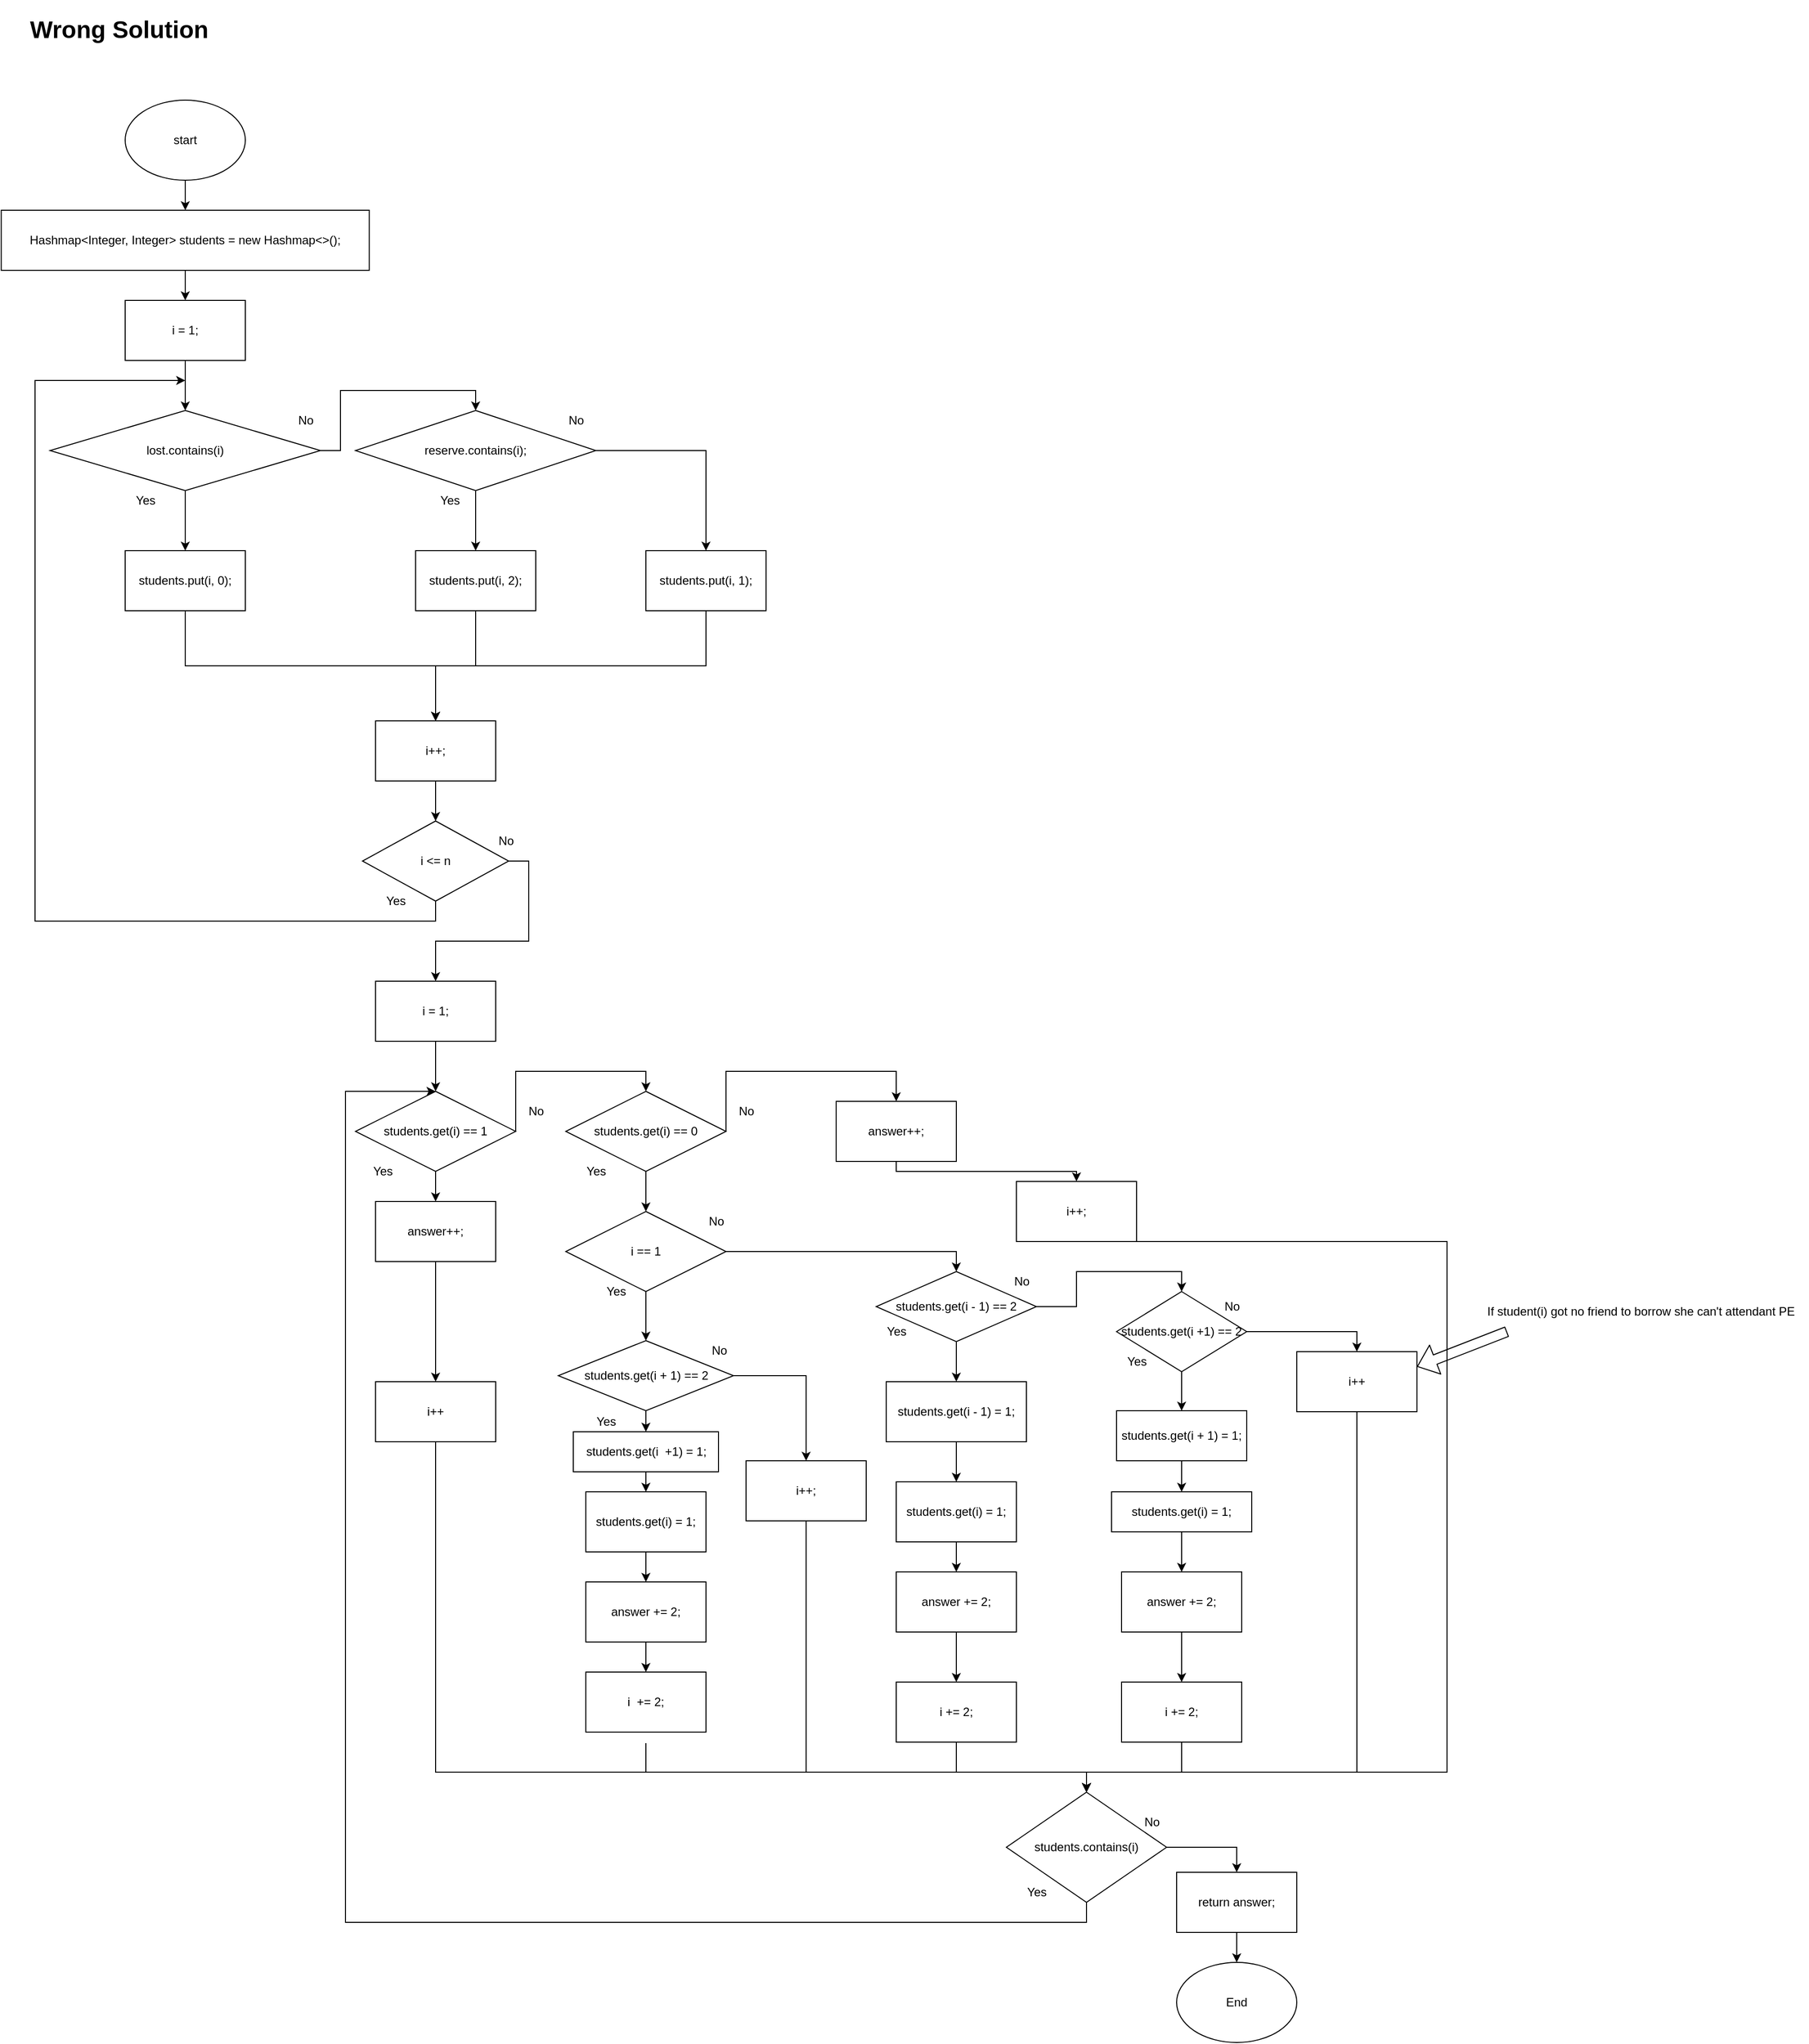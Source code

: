 <mxfile version="13.9.9" type="device" pages="2"><diagram id="C5RBs43oDa-KdzZeNtuy" name="difficult"><mxGraphModel dx="2803" dy="2731" grid="1" gridSize="10" guides="1" tooltips="1" connect="1" arrows="1" fold="1" page="1" pageScale="1" pageWidth="827" pageHeight="1169" math="0" shadow="0"><root><mxCell id="WIyWlLk6GJQsqaUBKTNV-0"/><mxCell id="WIyWlLk6GJQsqaUBKTNV-1" parent="WIyWlLk6GJQsqaUBKTNV-0"/><mxCell id="WyAOZeVWdoECQ6EYNZ4u-17" value="" style="edgeStyle=orthogonalEdgeStyle;rounded=0;orthogonalLoop=1;jettySize=auto;html=1;" parent="WIyWlLk6GJQsqaUBKTNV-1" source="WyAOZeVWdoECQ6EYNZ4u-0" target="WyAOZeVWdoECQ6EYNZ4u-4" edge="1"><mxGeometry relative="1" as="geometry"/></mxCell><mxCell id="WyAOZeVWdoECQ6EYNZ4u-0" value="start" style="ellipse;whiteSpace=wrap;html=1;" parent="WIyWlLk6GJQsqaUBKTNV-1" vertex="1"><mxGeometry x="110" y="-70" width="120" height="80" as="geometry"/></mxCell><mxCell id="WyAOZeVWdoECQ6EYNZ4u-7" style="edgeStyle=orthogonalEdgeStyle;rounded=0;orthogonalLoop=1;jettySize=auto;html=1;exitX=0.5;exitY=1;exitDx=0;exitDy=0;entryX=0.5;entryY=0;entryDx=0;entryDy=0;" parent="WIyWlLk6GJQsqaUBKTNV-1" source="WyAOZeVWdoECQ6EYNZ4u-2" target="WyAOZeVWdoECQ6EYNZ4u-5" edge="1"><mxGeometry relative="1" as="geometry"/></mxCell><mxCell id="WyAOZeVWdoECQ6EYNZ4u-2" value="i = 1;" style="whiteSpace=wrap;html=1;" parent="WIyWlLk6GJQsqaUBKTNV-1" vertex="1"><mxGeometry x="110" y="130" width="120" height="60" as="geometry"/></mxCell><mxCell id="WyAOZeVWdoECQ6EYNZ4u-6" style="edgeStyle=orthogonalEdgeStyle;rounded=0;orthogonalLoop=1;jettySize=auto;html=1;exitX=0.5;exitY=1;exitDx=0;exitDy=0;entryX=0.5;entryY=0;entryDx=0;entryDy=0;" parent="WIyWlLk6GJQsqaUBKTNV-1" source="WyAOZeVWdoECQ6EYNZ4u-4" target="WyAOZeVWdoECQ6EYNZ4u-2" edge="1"><mxGeometry relative="1" as="geometry"/></mxCell><mxCell id="WyAOZeVWdoECQ6EYNZ4u-4" value="Hashmap&amp;lt;Integer, Integer&amp;gt; students = new Hashmap&amp;lt;&amp;gt;();" style="whiteSpace=wrap;html=1;" parent="WIyWlLk6GJQsqaUBKTNV-1" vertex="1"><mxGeometry x="-13.75" y="40" width="367.5" height="60" as="geometry"/></mxCell><mxCell id="WyAOZeVWdoECQ6EYNZ4u-11" style="edgeStyle=orthogonalEdgeStyle;rounded=0;orthogonalLoop=1;jettySize=auto;html=1;exitX=1;exitY=0.5;exitDx=0;exitDy=0;entryX=0.5;entryY=0;entryDx=0;entryDy=0;" parent="WIyWlLk6GJQsqaUBKTNV-1" source="WyAOZeVWdoECQ6EYNZ4u-5" target="WyAOZeVWdoECQ6EYNZ4u-10" edge="1"><mxGeometry relative="1" as="geometry"/></mxCell><mxCell id="WyAOZeVWdoECQ6EYNZ4u-16" style="edgeStyle=orthogonalEdgeStyle;rounded=0;orthogonalLoop=1;jettySize=auto;html=1;exitX=0.5;exitY=1;exitDx=0;exitDy=0;entryX=0.5;entryY=0;entryDx=0;entryDy=0;" parent="WIyWlLk6GJQsqaUBKTNV-1" source="WyAOZeVWdoECQ6EYNZ4u-5" target="WyAOZeVWdoECQ6EYNZ4u-15" edge="1"><mxGeometry relative="1" as="geometry"/></mxCell><mxCell id="WyAOZeVWdoECQ6EYNZ4u-5" value="lost.contains(i)" style="rhombus;whiteSpace=wrap;html=1;" parent="WIyWlLk6GJQsqaUBKTNV-1" vertex="1"><mxGeometry x="35" y="240" width="270" height="80" as="geometry"/></mxCell><mxCell id="WyAOZeVWdoECQ6EYNZ4u-8" value="Yes" style="text;html=1;align=center;verticalAlign=middle;resizable=0;points=[];autosize=1;" parent="WIyWlLk6GJQsqaUBKTNV-1" vertex="1"><mxGeometry x="110" y="320" width="40" height="20" as="geometry"/></mxCell><mxCell id="WyAOZeVWdoECQ6EYNZ4u-9" value="No" style="text;html=1;align=center;verticalAlign=middle;resizable=0;points=[];autosize=1;" parent="WIyWlLk6GJQsqaUBKTNV-1" vertex="1"><mxGeometry x="275" y="240" width="30" height="20" as="geometry"/></mxCell><mxCell id="WyAOZeVWdoECQ6EYNZ4u-19" value="" style="edgeStyle=orthogonalEdgeStyle;rounded=0;orthogonalLoop=1;jettySize=auto;html=1;" parent="WIyWlLk6GJQsqaUBKTNV-1" source="WyAOZeVWdoECQ6EYNZ4u-10" target="WyAOZeVWdoECQ6EYNZ4u-18" edge="1"><mxGeometry relative="1" as="geometry"/></mxCell><mxCell id="WyAOZeVWdoECQ6EYNZ4u-21" style="edgeStyle=orthogonalEdgeStyle;rounded=0;orthogonalLoop=1;jettySize=auto;html=1;exitX=1;exitY=0.5;exitDx=0;exitDy=0;entryX=0.5;entryY=0;entryDx=0;entryDy=0;" parent="WIyWlLk6GJQsqaUBKTNV-1" source="WyAOZeVWdoECQ6EYNZ4u-10" target="WyAOZeVWdoECQ6EYNZ4u-20" edge="1"><mxGeometry relative="1" as="geometry"/></mxCell><mxCell id="WyAOZeVWdoECQ6EYNZ4u-10" value="reserve.contains(i);" style="rhombus;whiteSpace=wrap;html=1;" parent="WIyWlLk6GJQsqaUBKTNV-1" vertex="1"><mxGeometry x="340" y="240" width="240" height="80" as="geometry"/></mxCell><mxCell id="WyAOZeVWdoECQ6EYNZ4u-12" value="Yes" style="text;html=1;align=center;verticalAlign=middle;resizable=0;points=[];autosize=1;" parent="WIyWlLk6GJQsqaUBKTNV-1" vertex="1"><mxGeometry x="413.75" y="320" width="40" height="20" as="geometry"/></mxCell><mxCell id="WyAOZeVWdoECQ6EYNZ4u-13" value="No" style="text;html=1;align=center;verticalAlign=middle;resizable=0;points=[];autosize=1;" parent="WIyWlLk6GJQsqaUBKTNV-1" vertex="1"><mxGeometry x="545" y="240" width="30" height="20" as="geometry"/></mxCell><mxCell id="WyAOZeVWdoECQ6EYNZ4u-24" style="edgeStyle=orthogonalEdgeStyle;rounded=0;orthogonalLoop=1;jettySize=auto;html=1;exitX=0.5;exitY=1;exitDx=0;exitDy=0;entryX=0.5;entryY=0;entryDx=0;entryDy=0;" parent="WIyWlLk6GJQsqaUBKTNV-1" source="WyAOZeVWdoECQ6EYNZ4u-15" target="WyAOZeVWdoECQ6EYNZ4u-23" edge="1"><mxGeometry relative="1" as="geometry"/></mxCell><mxCell id="WyAOZeVWdoECQ6EYNZ4u-15" value="students.put(i, 0);" style="whiteSpace=wrap;html=1;" parent="WIyWlLk6GJQsqaUBKTNV-1" vertex="1"><mxGeometry x="110" y="380" width="120" height="60" as="geometry"/></mxCell><mxCell id="WyAOZeVWdoECQ6EYNZ4u-26" style="edgeStyle=orthogonalEdgeStyle;rounded=0;orthogonalLoop=1;jettySize=auto;html=1;exitX=0.5;exitY=1;exitDx=0;exitDy=0;entryX=0.5;entryY=0;entryDx=0;entryDy=0;" parent="WIyWlLk6GJQsqaUBKTNV-1" source="WyAOZeVWdoECQ6EYNZ4u-18" target="WyAOZeVWdoECQ6EYNZ4u-23" edge="1"><mxGeometry relative="1" as="geometry"/></mxCell><mxCell id="WyAOZeVWdoECQ6EYNZ4u-18" value="students.put(i, 2);" style="whiteSpace=wrap;html=1;" parent="WIyWlLk6GJQsqaUBKTNV-1" vertex="1"><mxGeometry x="400" y="380" width="120" height="60" as="geometry"/></mxCell><mxCell id="WyAOZeVWdoECQ6EYNZ4u-27" style="edgeStyle=orthogonalEdgeStyle;rounded=0;orthogonalLoop=1;jettySize=auto;html=1;exitX=0.5;exitY=1;exitDx=0;exitDy=0;entryX=0.5;entryY=0;entryDx=0;entryDy=0;" parent="WIyWlLk6GJQsqaUBKTNV-1" source="WyAOZeVWdoECQ6EYNZ4u-20" target="WyAOZeVWdoECQ6EYNZ4u-23" edge="1"><mxGeometry relative="1" as="geometry"><mxPoint x="540" y="560" as="targetPoint"/></mxGeometry></mxCell><mxCell id="WyAOZeVWdoECQ6EYNZ4u-20" value="students.put(i, 1);" style="whiteSpace=wrap;html=1;" parent="WIyWlLk6GJQsqaUBKTNV-1" vertex="1"><mxGeometry x="630" y="380" width="120" height="60" as="geometry"/></mxCell><mxCell id="WyAOZeVWdoECQ6EYNZ4u-29" style="edgeStyle=orthogonalEdgeStyle;rounded=0;orthogonalLoop=1;jettySize=auto;html=1;exitX=0.5;exitY=1;exitDx=0;exitDy=0;entryX=0.5;entryY=0;entryDx=0;entryDy=0;" parent="WIyWlLk6GJQsqaUBKTNV-1" source="WyAOZeVWdoECQ6EYNZ4u-23" target="WyAOZeVWdoECQ6EYNZ4u-28" edge="1"><mxGeometry relative="1" as="geometry"/></mxCell><mxCell id="WyAOZeVWdoECQ6EYNZ4u-23" value="i++;" style="whiteSpace=wrap;html=1;" parent="WIyWlLk6GJQsqaUBKTNV-1" vertex="1"><mxGeometry x="360" y="550" width="120" height="60" as="geometry"/></mxCell><mxCell id="WyAOZeVWdoECQ6EYNZ4u-33" style="edgeStyle=orthogonalEdgeStyle;rounded=0;orthogonalLoop=1;jettySize=auto;html=1;exitX=0.5;exitY=1;exitDx=0;exitDy=0;" parent="WIyWlLk6GJQsqaUBKTNV-1" source="WyAOZeVWdoECQ6EYNZ4u-28" edge="1"><mxGeometry relative="1" as="geometry"><mxPoint x="170" y="210" as="targetPoint"/><Array as="points"><mxPoint x="420" y="750"/><mxPoint x="20" y="750"/><mxPoint x="20" y="210"/></Array></mxGeometry></mxCell><mxCell id="WyAOZeVWdoECQ6EYNZ4u-35" style="edgeStyle=orthogonalEdgeStyle;rounded=0;orthogonalLoop=1;jettySize=auto;html=1;exitX=1;exitY=0.5;exitDx=0;exitDy=0;entryX=0.5;entryY=0;entryDx=0;entryDy=0;" parent="WIyWlLk6GJQsqaUBKTNV-1" source="WyAOZeVWdoECQ6EYNZ4u-28" target="WyAOZeVWdoECQ6EYNZ4u-34" edge="1"><mxGeometry relative="1" as="geometry"/></mxCell><mxCell id="WyAOZeVWdoECQ6EYNZ4u-28" value="i &amp;lt;= n" style="rhombus;whiteSpace=wrap;html=1;" parent="WIyWlLk6GJQsqaUBKTNV-1" vertex="1"><mxGeometry x="347" y="650" width="146" height="80" as="geometry"/></mxCell><mxCell id="WyAOZeVWdoECQ6EYNZ4u-30" value="Yes" style="text;html=1;align=center;verticalAlign=middle;resizable=0;points=[];autosize=1;" parent="WIyWlLk6GJQsqaUBKTNV-1" vertex="1"><mxGeometry x="360" y="720" width="40" height="20" as="geometry"/></mxCell><mxCell id="WyAOZeVWdoECQ6EYNZ4u-31" value="No" style="text;html=1;align=center;verticalAlign=middle;resizable=0;points=[];autosize=1;" parent="WIyWlLk6GJQsqaUBKTNV-1" vertex="1"><mxGeometry x="475" y="660" width="30" height="20" as="geometry"/></mxCell><mxCell id="WyAOZeVWdoECQ6EYNZ4u-37" style="edgeStyle=orthogonalEdgeStyle;rounded=0;orthogonalLoop=1;jettySize=auto;html=1;exitX=0.5;exitY=1;exitDx=0;exitDy=0;entryX=0.5;entryY=0;entryDx=0;entryDy=0;" parent="WIyWlLk6GJQsqaUBKTNV-1" source="WyAOZeVWdoECQ6EYNZ4u-34" target="WyAOZeVWdoECQ6EYNZ4u-36" edge="1"><mxGeometry relative="1" as="geometry"/></mxCell><mxCell id="WyAOZeVWdoECQ6EYNZ4u-34" value="i = 1;" style="whiteSpace=wrap;html=1;" parent="WIyWlLk6GJQsqaUBKTNV-1" vertex="1"><mxGeometry x="360" y="810" width="120" height="60" as="geometry"/></mxCell><mxCell id="WyAOZeVWdoECQ6EYNZ4u-41" value="" style="edgeStyle=orthogonalEdgeStyle;rounded=0;orthogonalLoop=1;jettySize=auto;html=1;" parent="WIyWlLk6GJQsqaUBKTNV-1" source="WyAOZeVWdoECQ6EYNZ4u-36" target="WyAOZeVWdoECQ6EYNZ4u-40" edge="1"><mxGeometry relative="1" as="geometry"/></mxCell><mxCell id="WyAOZeVWdoECQ6EYNZ4u-43" style="edgeStyle=orthogonalEdgeStyle;rounded=0;orthogonalLoop=1;jettySize=auto;html=1;exitX=1;exitY=0.5;exitDx=0;exitDy=0;entryX=0.5;entryY=0;entryDx=0;entryDy=0;" parent="WIyWlLk6GJQsqaUBKTNV-1" source="WyAOZeVWdoECQ6EYNZ4u-36" target="WyAOZeVWdoECQ6EYNZ4u-42" edge="1"><mxGeometry relative="1" as="geometry"><Array as="points"><mxPoint x="500" y="900"/><mxPoint x="630" y="900"/></Array></mxGeometry></mxCell><mxCell id="WyAOZeVWdoECQ6EYNZ4u-36" value="students.get(i) == 1" style="rhombus;whiteSpace=wrap;html=1;" parent="WIyWlLk6GJQsqaUBKTNV-1" vertex="1"><mxGeometry x="340" y="920" width="160" height="80" as="geometry"/></mxCell><mxCell id="WyAOZeVWdoECQ6EYNZ4u-38" value="Yes" style="text;html=1;align=center;verticalAlign=middle;resizable=0;points=[];autosize=1;" parent="WIyWlLk6GJQsqaUBKTNV-1" vertex="1"><mxGeometry x="347" y="990" width="40" height="20" as="geometry"/></mxCell><mxCell id="WyAOZeVWdoECQ6EYNZ4u-39" value="No" style="text;html=1;align=center;verticalAlign=middle;resizable=0;points=[];autosize=1;" parent="WIyWlLk6GJQsqaUBKTNV-1" vertex="1"><mxGeometry x="505" y="930" width="30" height="20" as="geometry"/></mxCell><mxCell id="40P6M1pqhUERB94n00kL-63" style="edgeStyle=orthogonalEdgeStyle;rounded=0;orthogonalLoop=1;jettySize=auto;html=1;exitX=0.5;exitY=1;exitDx=0;exitDy=0;entryX=0.5;entryY=0;entryDx=0;entryDy=0;" parent="WIyWlLk6GJQsqaUBKTNV-1" source="40P6M1pqhUERB94n00kL-64" target="40P6M1pqhUERB94n00kL-48" edge="1"><mxGeometry relative="1" as="geometry"><Array as="points"><mxPoint x="420" y="1270"/><mxPoint x="420" y="1600"/><mxPoint x="1070" y="1600"/></Array></mxGeometry></mxCell><mxCell id="40P6M1pqhUERB94n00kL-65" style="edgeStyle=orthogonalEdgeStyle;rounded=0;orthogonalLoop=1;jettySize=auto;html=1;exitX=0.5;exitY=1;exitDx=0;exitDy=0;entryX=0.5;entryY=0;entryDx=0;entryDy=0;" parent="WIyWlLk6GJQsqaUBKTNV-1" source="WyAOZeVWdoECQ6EYNZ4u-40" target="40P6M1pqhUERB94n00kL-64" edge="1"><mxGeometry relative="1" as="geometry"/></mxCell><mxCell id="WyAOZeVWdoECQ6EYNZ4u-40" value="answer++;" style="whiteSpace=wrap;html=1;" parent="WIyWlLk6GJQsqaUBKTNV-1" vertex="1"><mxGeometry x="360" y="1030" width="120" height="60" as="geometry"/></mxCell><mxCell id="WyAOZeVWdoECQ6EYNZ4u-50" style="edgeStyle=orthogonalEdgeStyle;rounded=0;orthogonalLoop=1;jettySize=auto;html=1;exitX=0.5;exitY=1;exitDx=0;exitDy=0;entryX=0.5;entryY=0;entryDx=0;entryDy=0;" parent="WIyWlLk6GJQsqaUBKTNV-1" source="WyAOZeVWdoECQ6EYNZ4u-42" target="WyAOZeVWdoECQ6EYNZ4u-47" edge="1"><mxGeometry relative="1" as="geometry"/></mxCell><mxCell id="40P6M1pqhUERB94n00kL-9" style="edgeStyle=orthogonalEdgeStyle;rounded=0;orthogonalLoop=1;jettySize=auto;html=1;exitX=1;exitY=0.5;exitDx=0;exitDy=0;entryX=0.5;entryY=0;entryDx=0;entryDy=0;" parent="WIyWlLk6GJQsqaUBKTNV-1" source="WyAOZeVWdoECQ6EYNZ4u-42" target="40P6M1pqhUERB94n00kL-12" edge="1"><mxGeometry relative="1" as="geometry"><mxPoint x="880" y="925.0" as="targetPoint"/><Array as="points"><mxPoint x="710" y="900"/><mxPoint x="880" y="900"/></Array></mxGeometry></mxCell><mxCell id="WyAOZeVWdoECQ6EYNZ4u-42" value="students.get(i) == 0" style="rhombus;whiteSpace=wrap;html=1;" parent="WIyWlLk6GJQsqaUBKTNV-1" vertex="1"><mxGeometry x="550" y="920" width="160" height="80" as="geometry"/></mxCell><mxCell id="WyAOZeVWdoECQ6EYNZ4u-44" value="Yes" style="text;html=1;align=center;verticalAlign=middle;resizable=0;points=[];autosize=1;" parent="WIyWlLk6GJQsqaUBKTNV-1" vertex="1"><mxGeometry x="560" y="990" width="40" height="20" as="geometry"/></mxCell><mxCell id="WyAOZeVWdoECQ6EYNZ4u-45" value="No" style="text;html=1;align=center;verticalAlign=middle;resizable=0;points=[];autosize=1;" parent="WIyWlLk6GJQsqaUBKTNV-1" vertex="1"><mxGeometry x="715" y="930" width="30" height="20" as="geometry"/></mxCell><mxCell id="WyAOZeVWdoECQ6EYNZ4u-53" value="" style="edgeStyle=orthogonalEdgeStyle;rounded=0;orthogonalLoop=1;jettySize=auto;html=1;" parent="WIyWlLk6GJQsqaUBKTNV-1" source="WyAOZeVWdoECQ6EYNZ4u-47" target="WyAOZeVWdoECQ6EYNZ4u-51" edge="1"><mxGeometry relative="1" as="geometry"/></mxCell><mxCell id="40P6M1pqhUERB94n00kL-15" style="edgeStyle=orthogonalEdgeStyle;rounded=0;orthogonalLoop=1;jettySize=auto;html=1;exitX=1;exitY=0.5;exitDx=0;exitDy=0;entryX=0.5;entryY=0;entryDx=0;entryDy=0;" parent="WIyWlLk6GJQsqaUBKTNV-1" source="WyAOZeVWdoECQ6EYNZ4u-47" target="40P6M1pqhUERB94n00kL-14" edge="1"><mxGeometry relative="1" as="geometry"/></mxCell><mxCell id="WyAOZeVWdoECQ6EYNZ4u-47" value="i == 1" style="rhombus;whiteSpace=wrap;html=1;" parent="WIyWlLk6GJQsqaUBKTNV-1" vertex="1"><mxGeometry x="550" y="1040" width="160" height="80" as="geometry"/></mxCell><mxCell id="WyAOZeVWdoECQ6EYNZ4u-48" value="Yes" style="text;html=1;align=center;verticalAlign=middle;resizable=0;points=[];autosize=1;" parent="WIyWlLk6GJQsqaUBKTNV-1" vertex="1"><mxGeometry x="580" y="1110" width="40" height="20" as="geometry"/></mxCell><mxCell id="WyAOZeVWdoECQ6EYNZ4u-49" value="No" style="text;html=1;align=center;verticalAlign=middle;resizable=0;points=[];autosize=1;" parent="WIyWlLk6GJQsqaUBKTNV-1" vertex="1"><mxGeometry x="685" y="1040" width="30" height="20" as="geometry"/></mxCell><mxCell id="40P6M1pqhUERB94n00kL-3" value="" style="edgeStyle=orthogonalEdgeStyle;rounded=0;orthogonalLoop=1;jettySize=auto;html=1;" parent="WIyWlLk6GJQsqaUBKTNV-1" source="WyAOZeVWdoECQ6EYNZ4u-51" target="40P6M1pqhUERB94n00kL-2" edge="1"><mxGeometry relative="1" as="geometry"/></mxCell><mxCell id="40P6M1pqhUERB94n00kL-47" style="edgeStyle=orthogonalEdgeStyle;rounded=0;orthogonalLoop=1;jettySize=auto;html=1;exitX=1;exitY=0.5;exitDx=0;exitDy=0;entryX=0.5;entryY=0;entryDx=0;entryDy=0;" parent="WIyWlLk6GJQsqaUBKTNV-1" source="WyAOZeVWdoECQ6EYNZ4u-51" target="40P6M1pqhUERB94n00kL-46" edge="1"><mxGeometry relative="1" as="geometry"/></mxCell><mxCell id="WyAOZeVWdoECQ6EYNZ4u-51" value="students.get(i + 1) == 2" style="rhombus;whiteSpace=wrap;html=1;" parent="WIyWlLk6GJQsqaUBKTNV-1" vertex="1"><mxGeometry x="542.5" y="1169" width="175" height="70" as="geometry"/></mxCell><mxCell id="WyAOZeVWdoECQ6EYNZ4u-52" value="Yes" style="text;html=1;align=center;verticalAlign=middle;resizable=0;points=[];autosize=1;" parent="WIyWlLk6GJQsqaUBKTNV-1" vertex="1"><mxGeometry x="570" y="1240" width="40" height="20" as="geometry"/></mxCell><mxCell id="WyAOZeVWdoECQ6EYNZ4u-54" value="No" style="text;html=1;align=center;verticalAlign=middle;resizable=0;points=[];autosize=1;" parent="WIyWlLk6GJQsqaUBKTNV-1" vertex="1"><mxGeometry x="687.5" y="1169" width="30" height="20" as="geometry"/></mxCell><mxCell id="40P6M1pqhUERB94n00kL-67" style="edgeStyle=orthogonalEdgeStyle;rounded=0;orthogonalLoop=1;jettySize=auto;html=1;exitX=0.5;exitY=1;exitDx=0;exitDy=0;entryX=0.5;entryY=0;entryDx=0;entryDy=0;" parent="WIyWlLk6GJQsqaUBKTNV-1" source="40P6M1pqhUERB94n00kL-2" target="40P6M1pqhUERB94n00kL-66" edge="1"><mxGeometry relative="1" as="geometry"/></mxCell><mxCell id="40P6M1pqhUERB94n00kL-2" value="students.get(i&amp;nbsp; +1) = 1;" style="whiteSpace=wrap;html=1;" parent="WIyWlLk6GJQsqaUBKTNV-1" vertex="1"><mxGeometry x="557.5" y="1260" width="145" height="40" as="geometry"/></mxCell><mxCell id="40P6M1pqhUERB94n00kL-7" value="" style="edgeStyle=orthogonalEdgeStyle;rounded=0;orthogonalLoop=1;jettySize=auto;html=1;" parent="WIyWlLk6GJQsqaUBKTNV-1" source="40P6M1pqhUERB94n00kL-4" target="40P6M1pqhUERB94n00kL-6" edge="1"><mxGeometry relative="1" as="geometry"/></mxCell><mxCell id="40P6M1pqhUERB94n00kL-4" value="answer += 2;" style="whiteSpace=wrap;html=1;" parent="WIyWlLk6GJQsqaUBKTNV-1" vertex="1"><mxGeometry x="570" y="1410" width="120" height="60" as="geometry"/></mxCell><mxCell id="40P6M1pqhUERB94n00kL-55" style="edgeStyle=orthogonalEdgeStyle;rounded=0;orthogonalLoop=1;jettySize=auto;html=1;exitX=0.5;exitY=1;exitDx=0;exitDy=0;entryX=0.5;entryY=0;entryDx=0;entryDy=0;" parent="WIyWlLk6GJQsqaUBKTNV-1" target="40P6M1pqhUERB94n00kL-48" edge="1"><mxGeometry relative="1" as="geometry"><mxPoint x="630" y="1571" as="sourcePoint"/><mxPoint x="1070" y="1621" as="targetPoint"/><Array as="points"><mxPoint x="630" y="1600"/><mxPoint x="1070" y="1600"/></Array></mxGeometry></mxCell><mxCell id="40P6M1pqhUERB94n00kL-6" value="i&amp;nbsp; += 2;" style="whiteSpace=wrap;html=1;" parent="WIyWlLk6GJQsqaUBKTNV-1" vertex="1"><mxGeometry x="570" y="1500" width="120" height="60" as="geometry"/></mxCell><mxCell id="40P6M1pqhUERB94n00kL-29" style="edgeStyle=orthogonalEdgeStyle;rounded=0;orthogonalLoop=1;jettySize=auto;html=1;exitX=0.5;exitY=1;exitDx=0;exitDy=0;entryX=0.5;entryY=0;entryDx=0;entryDy=0;" parent="WIyWlLk6GJQsqaUBKTNV-1" source="40P6M1pqhUERB94n00kL-12" target="40P6M1pqhUERB94n00kL-27" edge="1"><mxGeometry relative="1" as="geometry"><Array as="points"><mxPoint x="880" y="1000"/><mxPoint x="1060" y="1000"/></Array></mxGeometry></mxCell><mxCell id="40P6M1pqhUERB94n00kL-12" value="answer++;" style="whiteSpace=wrap;html=1;" parent="WIyWlLk6GJQsqaUBKTNV-1" vertex="1"><mxGeometry x="820" y="930" width="120" height="60" as="geometry"/></mxCell><mxCell id="40P6M1pqhUERB94n00kL-19" value="" style="edgeStyle=orthogonalEdgeStyle;rounded=0;orthogonalLoop=1;jettySize=auto;html=1;" parent="WIyWlLk6GJQsqaUBKTNV-1" source="40P6M1pqhUERB94n00kL-14" target="40P6M1pqhUERB94n00kL-18" edge="1"><mxGeometry relative="1" as="geometry"/></mxCell><mxCell id="40P6M1pqhUERB94n00kL-33" style="edgeStyle=orthogonalEdgeStyle;rounded=0;orthogonalLoop=1;jettySize=auto;html=1;exitX=1;exitY=0.5;exitDx=0;exitDy=0;entryX=0.5;entryY=0;entryDx=0;entryDy=0;" parent="WIyWlLk6GJQsqaUBKTNV-1" source="40P6M1pqhUERB94n00kL-14" target="40P6M1pqhUERB94n00kL-30" edge="1"><mxGeometry relative="1" as="geometry"/></mxCell><mxCell id="40P6M1pqhUERB94n00kL-14" value="students.get(i - 1) == 2" style="rhombus;whiteSpace=wrap;html=1;" parent="WIyWlLk6GJQsqaUBKTNV-1" vertex="1"><mxGeometry x="860" y="1100" width="160" height="70" as="geometry"/></mxCell><mxCell id="40P6M1pqhUERB94n00kL-16" value="Yes" style="text;html=1;align=center;verticalAlign=middle;resizable=0;points=[];autosize=1;" parent="WIyWlLk6GJQsqaUBKTNV-1" vertex="1"><mxGeometry x="860" y="1150" width="40" height="20" as="geometry"/></mxCell><mxCell id="40P6M1pqhUERB94n00kL-17" value="No" style="text;html=1;align=center;verticalAlign=middle;resizable=0;points=[];autosize=1;" parent="WIyWlLk6GJQsqaUBKTNV-1" vertex="1"><mxGeometry x="990" y="1100" width="30" height="20" as="geometry"/></mxCell><mxCell id="40P6M1pqhUERB94n00kL-21" value="" style="edgeStyle=orthogonalEdgeStyle;rounded=0;orthogonalLoop=1;jettySize=auto;html=1;" parent="WIyWlLk6GJQsqaUBKTNV-1" source="40P6M1pqhUERB94n00kL-18" target="40P6M1pqhUERB94n00kL-20" edge="1"><mxGeometry relative="1" as="geometry"/></mxCell><mxCell id="40P6M1pqhUERB94n00kL-18" value="students.get(i - 1) = 1;" style="whiteSpace=wrap;html=1;" parent="WIyWlLk6GJQsqaUBKTNV-1" vertex="1"><mxGeometry x="870" y="1210" width="140" height="60" as="geometry"/></mxCell><mxCell id="40P6M1pqhUERB94n00kL-24" value="" style="edgeStyle=orthogonalEdgeStyle;rounded=0;orthogonalLoop=1;jettySize=auto;html=1;" parent="WIyWlLk6GJQsqaUBKTNV-1" source="40P6M1pqhUERB94n00kL-20" target="40P6M1pqhUERB94n00kL-23" edge="1"><mxGeometry relative="1" as="geometry"/></mxCell><mxCell id="40P6M1pqhUERB94n00kL-20" value="students.get(i) = 1;" style="whiteSpace=wrap;html=1;" parent="WIyWlLk6GJQsqaUBKTNV-1" vertex="1"><mxGeometry x="880" y="1310" width="120" height="60" as="geometry"/></mxCell><mxCell id="40P6M1pqhUERB94n00kL-26" value="" style="edgeStyle=orthogonalEdgeStyle;rounded=0;orthogonalLoop=1;jettySize=auto;html=1;" parent="WIyWlLk6GJQsqaUBKTNV-1" source="40P6M1pqhUERB94n00kL-23" target="40P6M1pqhUERB94n00kL-25" edge="1"><mxGeometry relative="1" as="geometry"/></mxCell><mxCell id="40P6M1pqhUERB94n00kL-23" value="answer += 2;" style="whiteSpace=wrap;html=1;" parent="WIyWlLk6GJQsqaUBKTNV-1" vertex="1"><mxGeometry x="880" y="1400" width="120" height="60" as="geometry"/></mxCell><mxCell id="40P6M1pqhUERB94n00kL-53" style="edgeStyle=orthogonalEdgeStyle;rounded=0;orthogonalLoop=1;jettySize=auto;html=1;exitX=0.5;exitY=1;exitDx=0;exitDy=0;entryX=0.5;entryY=0;entryDx=0;entryDy=0;" parent="WIyWlLk6GJQsqaUBKTNV-1" source="40P6M1pqhUERB94n00kL-25" target="40P6M1pqhUERB94n00kL-48" edge="1"><mxGeometry relative="1" as="geometry"><Array as="points"><mxPoint x="940" y="1600"/><mxPoint x="1070" y="1600"/></Array></mxGeometry></mxCell><mxCell id="40P6M1pqhUERB94n00kL-25" value="i += 2;" style="whiteSpace=wrap;html=1;" parent="WIyWlLk6GJQsqaUBKTNV-1" vertex="1"><mxGeometry x="880" y="1510" width="120" height="60" as="geometry"/></mxCell><mxCell id="40P6M1pqhUERB94n00kL-56" style="edgeStyle=orthogonalEdgeStyle;rounded=0;orthogonalLoop=1;jettySize=auto;html=1;exitX=0.5;exitY=1;exitDx=0;exitDy=0;entryX=0.5;entryY=0;entryDx=0;entryDy=0;" parent="WIyWlLk6GJQsqaUBKTNV-1" source="40P6M1pqhUERB94n00kL-27" target="40P6M1pqhUERB94n00kL-48" edge="1"><mxGeometry relative="1" as="geometry"><Array as="points"><mxPoint x="1430" y="1070"/><mxPoint x="1430" y="1600"/><mxPoint x="1070" y="1600"/></Array></mxGeometry></mxCell><mxCell id="40P6M1pqhUERB94n00kL-27" value="i++;" style="whiteSpace=wrap;html=1;" parent="WIyWlLk6GJQsqaUBKTNV-1" vertex="1"><mxGeometry x="1000" y="1010" width="120" height="60" as="geometry"/></mxCell><mxCell id="40P6M1pqhUERB94n00kL-36" value="" style="edgeStyle=orthogonalEdgeStyle;rounded=0;orthogonalLoop=1;jettySize=auto;html=1;" parent="WIyWlLk6GJQsqaUBKTNV-1" source="40P6M1pqhUERB94n00kL-30" target="40P6M1pqhUERB94n00kL-35" edge="1"><mxGeometry relative="1" as="geometry"/></mxCell><mxCell id="40P6M1pqhUERB94n00kL-45" value="" style="edgeStyle=orthogonalEdgeStyle;rounded=0;orthogonalLoop=1;jettySize=auto;html=1;entryX=0.5;entryY=0;entryDx=0;entryDy=0;" parent="WIyWlLk6GJQsqaUBKTNV-1" source="40P6M1pqhUERB94n00kL-30" target="40P6M1pqhUERB94n00kL-43" edge="1"><mxGeometry relative="1" as="geometry"/></mxCell><mxCell id="40P6M1pqhUERB94n00kL-30" value="students.get(i +1) == 2" style="rhombus;whiteSpace=wrap;html=1;" parent="WIyWlLk6GJQsqaUBKTNV-1" vertex="1"><mxGeometry x="1100" y="1120" width="130" height="80" as="geometry"/></mxCell><mxCell id="40P6M1pqhUERB94n00kL-31" value="Yes" style="text;html=1;align=center;verticalAlign=middle;resizable=0;points=[];autosize=1;" parent="WIyWlLk6GJQsqaUBKTNV-1" vertex="1"><mxGeometry x="1100" y="1180" width="40" height="20" as="geometry"/></mxCell><mxCell id="40P6M1pqhUERB94n00kL-32" value="No" style="text;html=1;align=center;verticalAlign=middle;resizable=0;points=[];autosize=1;" parent="WIyWlLk6GJQsqaUBKTNV-1" vertex="1"><mxGeometry x="1200" y="1125" width="30" height="20" as="geometry"/></mxCell><mxCell id="40P6M1pqhUERB94n00kL-38" value="" style="edgeStyle=orthogonalEdgeStyle;rounded=0;orthogonalLoop=1;jettySize=auto;html=1;" parent="WIyWlLk6GJQsqaUBKTNV-1" source="40P6M1pqhUERB94n00kL-35" target="40P6M1pqhUERB94n00kL-37" edge="1"><mxGeometry relative="1" as="geometry"/></mxCell><mxCell id="40P6M1pqhUERB94n00kL-35" value="students.get(i + 1) = 1;" style="whiteSpace=wrap;html=1;" parent="WIyWlLk6GJQsqaUBKTNV-1" vertex="1"><mxGeometry x="1100" y="1239" width="130" height="50" as="geometry"/></mxCell><mxCell id="40P6M1pqhUERB94n00kL-42" value="" style="edgeStyle=orthogonalEdgeStyle;rounded=0;orthogonalLoop=1;jettySize=auto;html=1;" parent="WIyWlLk6GJQsqaUBKTNV-1" source="40P6M1pqhUERB94n00kL-37" target="40P6M1pqhUERB94n00kL-39" edge="1"><mxGeometry relative="1" as="geometry"/></mxCell><mxCell id="40P6M1pqhUERB94n00kL-37" value="students.get(i) = 1;" style="whiteSpace=wrap;html=1;" parent="WIyWlLk6GJQsqaUBKTNV-1" vertex="1"><mxGeometry x="1095" y="1320" width="140" height="40" as="geometry"/></mxCell><mxCell id="40P6M1pqhUERB94n00kL-41" value="" style="edgeStyle=orthogonalEdgeStyle;rounded=0;orthogonalLoop=1;jettySize=auto;html=1;" parent="WIyWlLk6GJQsqaUBKTNV-1" source="40P6M1pqhUERB94n00kL-39" target="40P6M1pqhUERB94n00kL-40" edge="1"><mxGeometry relative="1" as="geometry"/></mxCell><mxCell id="40P6M1pqhUERB94n00kL-39" value="answer += 2;" style="whiteSpace=wrap;html=1;" parent="WIyWlLk6GJQsqaUBKTNV-1" vertex="1"><mxGeometry x="1105" y="1400" width="120" height="60" as="geometry"/></mxCell><mxCell id="40P6M1pqhUERB94n00kL-52" style="edgeStyle=orthogonalEdgeStyle;rounded=0;orthogonalLoop=1;jettySize=auto;html=1;exitX=0.5;exitY=1;exitDx=0;exitDy=0;entryX=0.5;entryY=0;entryDx=0;entryDy=0;" parent="WIyWlLk6GJQsqaUBKTNV-1" source="40P6M1pqhUERB94n00kL-40" target="40P6M1pqhUERB94n00kL-48" edge="1"><mxGeometry relative="1" as="geometry"><mxPoint x="1080.0" y="1620" as="targetPoint"/><Array as="points"><mxPoint x="1165" y="1600"/><mxPoint x="1070" y="1600"/></Array></mxGeometry></mxCell><mxCell id="40P6M1pqhUERB94n00kL-40" value="i += 2;" style="whiteSpace=wrap;html=1;" parent="WIyWlLk6GJQsqaUBKTNV-1" vertex="1"><mxGeometry x="1105" y="1510" width="120" height="60" as="geometry"/></mxCell><mxCell id="40P6M1pqhUERB94n00kL-51" style="edgeStyle=orthogonalEdgeStyle;rounded=0;orthogonalLoop=1;jettySize=auto;html=1;exitX=0.5;exitY=1;exitDx=0;exitDy=0;entryX=0.5;entryY=0;entryDx=0;entryDy=0;" parent="WIyWlLk6GJQsqaUBKTNV-1" source="40P6M1pqhUERB94n00kL-43" target="40P6M1pqhUERB94n00kL-48" edge="1"><mxGeometry relative="1" as="geometry"><Array as="points"><mxPoint x="1340" y="1600"/><mxPoint x="1070" y="1600"/></Array></mxGeometry></mxCell><mxCell id="40P6M1pqhUERB94n00kL-43" value="i++" style="whiteSpace=wrap;html=1;" parent="WIyWlLk6GJQsqaUBKTNV-1" vertex="1"><mxGeometry x="1280" y="1180" width="120" height="60" as="geometry"/></mxCell><mxCell id="40P6M1pqhUERB94n00kL-44" value="If student(i) got no friend to borrow she&amp;nbsp;can't attendant PE&amp;nbsp;" style="text;html=1;align=center;verticalAlign=middle;resizable=0;points=[];autosize=1;" parent="WIyWlLk6GJQsqaUBKTNV-1" vertex="1"><mxGeometry x="1460" y="1130" width="330" height="20" as="geometry"/></mxCell><mxCell id="40P6M1pqhUERB94n00kL-54" style="edgeStyle=orthogonalEdgeStyle;rounded=0;orthogonalLoop=1;jettySize=auto;html=1;exitX=0.5;exitY=1;exitDx=0;exitDy=0;entryX=0.5;entryY=0;entryDx=0;entryDy=0;" parent="WIyWlLk6GJQsqaUBKTNV-1" source="40P6M1pqhUERB94n00kL-46" target="40P6M1pqhUERB94n00kL-48" edge="1"><mxGeometry relative="1" as="geometry"><Array as="points"><mxPoint x="790" y="1600"/><mxPoint x="1070" y="1600"/></Array></mxGeometry></mxCell><mxCell id="40P6M1pqhUERB94n00kL-46" value="i++;" style="whiteSpace=wrap;html=1;" parent="WIyWlLk6GJQsqaUBKTNV-1" vertex="1"><mxGeometry x="730" y="1289" width="120" height="60" as="geometry"/></mxCell><mxCell id="40P6M1pqhUERB94n00kL-57" style="edgeStyle=orthogonalEdgeStyle;rounded=0;orthogonalLoop=1;jettySize=auto;html=1;exitX=0.5;exitY=1;exitDx=0;exitDy=0;entryX=0.5;entryY=0;entryDx=0;entryDy=0;" parent="WIyWlLk6GJQsqaUBKTNV-1" source="40P6M1pqhUERB94n00kL-48" target="WyAOZeVWdoECQ6EYNZ4u-36" edge="1"><mxGeometry relative="1" as="geometry"><mxPoint x="280" y="1030" as="targetPoint"/><Array as="points"><mxPoint x="1070" y="1750"/><mxPoint x="330" y="1750"/><mxPoint x="330" y="920"/></Array></mxGeometry></mxCell><mxCell id="40P6M1pqhUERB94n00kL-60" style="edgeStyle=orthogonalEdgeStyle;rounded=0;orthogonalLoop=1;jettySize=auto;html=1;exitX=1;exitY=0.5;exitDx=0;exitDy=0;entryX=0.5;entryY=0;entryDx=0;entryDy=0;" parent="WIyWlLk6GJQsqaUBKTNV-1" source="40P6M1pqhUERB94n00kL-48" target="40P6M1pqhUERB94n00kL-59" edge="1"><mxGeometry relative="1" as="geometry"/></mxCell><mxCell id="40P6M1pqhUERB94n00kL-48" value="students.contains(i)" style="rhombus;whiteSpace=wrap;html=1;" parent="WIyWlLk6GJQsqaUBKTNV-1" vertex="1"><mxGeometry x="990" y="1620" width="160" height="110" as="geometry"/></mxCell><mxCell id="40P6M1pqhUERB94n00kL-49" value="Yes" style="text;html=1;align=center;verticalAlign=middle;resizable=0;points=[];autosize=1;" parent="WIyWlLk6GJQsqaUBKTNV-1" vertex="1"><mxGeometry x="1000" y="1710" width="40" height="20" as="geometry"/></mxCell><mxCell id="40P6M1pqhUERB94n00kL-50" value="No" style="text;html=1;align=center;verticalAlign=middle;resizable=0;points=[];autosize=1;" parent="WIyWlLk6GJQsqaUBKTNV-1" vertex="1"><mxGeometry x="1120" y="1640" width="30" height="20" as="geometry"/></mxCell><mxCell id="40P6M1pqhUERB94n00kL-58" value="" style="shape=flexArrow;endArrow=classic;html=1;entryX=1;entryY=0.25;entryDx=0;entryDy=0;" parent="WIyWlLk6GJQsqaUBKTNV-1" target="40P6M1pqhUERB94n00kL-43" edge="1"><mxGeometry width="50" height="50" relative="1" as="geometry"><mxPoint x="1490" y="1160" as="sourcePoint"/><mxPoint x="1540" y="1110" as="targetPoint"/></mxGeometry></mxCell><mxCell id="40P6M1pqhUERB94n00kL-62" style="edgeStyle=orthogonalEdgeStyle;rounded=0;orthogonalLoop=1;jettySize=auto;html=1;exitX=0.5;exitY=1;exitDx=0;exitDy=0;entryX=0.5;entryY=0;entryDx=0;entryDy=0;" parent="WIyWlLk6GJQsqaUBKTNV-1" source="40P6M1pqhUERB94n00kL-59" target="40P6M1pqhUERB94n00kL-61" edge="1"><mxGeometry relative="1" as="geometry"/></mxCell><mxCell id="40P6M1pqhUERB94n00kL-59" value="return answer;" style="whiteSpace=wrap;html=1;" parent="WIyWlLk6GJQsqaUBKTNV-1" vertex="1"><mxGeometry x="1160" y="1700" width="120" height="60" as="geometry"/></mxCell><mxCell id="40P6M1pqhUERB94n00kL-61" value="End" style="ellipse;whiteSpace=wrap;html=1;" parent="WIyWlLk6GJQsqaUBKTNV-1" vertex="1"><mxGeometry x="1160" y="1790" width="120" height="80" as="geometry"/></mxCell><mxCell id="40P6M1pqhUERB94n00kL-64" value="i++" style="whiteSpace=wrap;html=1;" parent="WIyWlLk6GJQsqaUBKTNV-1" vertex="1"><mxGeometry x="360" y="1210" width="120" height="60" as="geometry"/></mxCell><mxCell id="40P6M1pqhUERB94n00kL-68" style="edgeStyle=orthogonalEdgeStyle;rounded=0;orthogonalLoop=1;jettySize=auto;html=1;exitX=0.5;exitY=1;exitDx=0;exitDy=0;entryX=0.5;entryY=0;entryDx=0;entryDy=0;" parent="WIyWlLk6GJQsqaUBKTNV-1" source="40P6M1pqhUERB94n00kL-66" target="40P6M1pqhUERB94n00kL-4" edge="1"><mxGeometry relative="1" as="geometry"/></mxCell><mxCell id="40P6M1pqhUERB94n00kL-66" value="students.get(i) = 1;" style="whiteSpace=wrap;html=1;" parent="WIyWlLk6GJQsqaUBKTNV-1" vertex="1"><mxGeometry x="570" y="1320" width="120" height="60" as="geometry"/></mxCell><mxCell id="40P6M1pqhUERB94n00kL-69" value="&lt;h1&gt;Wrong Solution&lt;/h1&gt;" style="text;html=1;strokeColor=none;fillColor=none;spacing=5;spacingTop=-20;whiteSpace=wrap;overflow=hidden;rounded=0;" parent="WIyWlLk6GJQsqaUBKTNV-1" vertex="1"><mxGeometry x="10" y="-160" width="240" height="50" as="geometry"/></mxCell></root></mxGraphModel></diagram><diagram id="EgoFOakHE9CN6dg8ZTDX" name="easy"><mxGraphModel dx="1385" dy="685" grid="1" gridSize="10" guides="1" tooltips="1" connect="1" arrows="1" fold="1" page="1" pageScale="1" pageWidth="10000" pageHeight="10000" math="0" shadow="0"><root><mxCell id="hpVh9t97d0NRjCIjOsQh-0"/><mxCell id="hpVh9t97d0NRjCIjOsQh-1" parent="hpVh9t97d0NRjCIjOsQh-0"/><mxCell id="hpVh9t97d0NRjCIjOsQh-14" value="" style="edgeStyle=orthogonalEdgeStyle;rounded=0;orthogonalLoop=1;jettySize=auto;html=1;" edge="1" parent="hpVh9t97d0NRjCIjOsQh-1" source="hpVh9t97d0NRjCIjOsQh-2" target="hpVh9t97d0NRjCIjOsQh-3"><mxGeometry relative="1" as="geometry"/></mxCell><mxCell id="hpVh9t97d0NRjCIjOsQh-2" value="start" style="ellipse;whiteSpace=wrap;html=1;" vertex="1" parent="hpVh9t97d0NRjCIjOsQh-1"><mxGeometry x="280" y="10" width="120" height="80" as="geometry"/></mxCell><mxCell id="hpVh9t97d0NRjCIjOsQh-13" value="" style="edgeStyle=orthogonalEdgeStyle;rounded=0;orthogonalLoop=1;jettySize=auto;html=1;" edge="1" parent="hpVh9t97d0NRjCIjOsQh-1" source="hpVh9t97d0NRjCIjOsQh-3" target="hpVh9t97d0NRjCIjOsQh-4"><mxGeometry relative="1" as="geometry"/></mxCell><mxCell id="hpVh9t97d0NRjCIjOsQh-3" value="make list which size is n" style="rounded=0;whiteSpace=wrap;html=1;" vertex="1" parent="hpVh9t97d0NRjCIjOsQh-1"><mxGeometry x="260" y="150" width="160" height="60" as="geometry"/></mxCell><mxCell id="hpVh9t97d0NRjCIjOsQh-12" value="" style="edgeStyle=orthogonalEdgeStyle;rounded=0;orthogonalLoop=1;jettySize=auto;html=1;" edge="1" parent="hpVh9t97d0NRjCIjOsQh-1" source="hpVh9t97d0NRjCIjOsQh-4" target="hpVh9t97d0NRjCIjOsQh-6"><mxGeometry relative="1" as="geometry"/></mxCell><mxCell id="hpVh9t97d0NRjCIjOsQh-4" value="i = 0;" style="whiteSpace=wrap;html=1;" vertex="1" parent="hpVh9t97d0NRjCIjOsQh-1"><mxGeometry x="280" y="260" width="120" height="60" as="geometry"/></mxCell><mxCell id="hpVh9t97d0NRjCIjOsQh-11" value="" style="edgeStyle=orthogonalEdgeStyle;rounded=0;orthogonalLoop=1;jettySize=auto;html=1;" edge="1" parent="hpVh9t97d0NRjCIjOsQh-1" source="hpVh9t97d0NRjCIjOsQh-6" target="hpVh9t97d0NRjCIjOsQh-7"><mxGeometry relative="1" as="geometry"/></mxCell><mxCell id="hpVh9t97d0NRjCIjOsQh-6" value="list[reserve[i] - 1]&amp;nbsp;= 1;" style="whiteSpace=wrap;html=1;" vertex="1" parent="hpVh9t97d0NRjCIjOsQh-1"><mxGeometry x="242.5" y="370" width="195" height="50" as="geometry"/></mxCell><mxCell id="hpVh9t97d0NRjCIjOsQh-10" value="" style="edgeStyle=orthogonalEdgeStyle;rounded=0;orthogonalLoop=1;jettySize=auto;html=1;" edge="1" parent="hpVh9t97d0NRjCIjOsQh-1" source="hpVh9t97d0NRjCIjOsQh-7" target="hpVh9t97d0NRjCIjOsQh-9"><mxGeometry relative="1" as="geometry"/></mxCell><mxCell id="hpVh9t97d0NRjCIjOsQh-7" value="i++;" style="whiteSpace=wrap;html=1;" vertex="1" parent="hpVh9t97d0NRjCIjOsQh-1"><mxGeometry x="280" y="460" width="120" height="60" as="geometry"/></mxCell><mxCell id="hpVh9t97d0NRjCIjOsQh-17" style="edgeStyle=orthogonalEdgeStyle;rounded=0;orthogonalLoop=1;jettySize=auto;html=1;exitX=0.5;exitY=1;exitDx=0;exitDy=0;entryX=0.5;entryY=0;entryDx=0;entryDy=0;" edge="1" parent="hpVh9t97d0NRjCIjOsQh-1" source="hpVh9t97d0NRjCIjOsQh-9" target="hpVh9t97d0NRjCIjOsQh-6"><mxGeometry relative="1" as="geometry"><Array as="points"><mxPoint x="340" y="660"/><mxPoint x="180" y="660"/><mxPoint x="180" y="350"/><mxPoint x="340" y="350"/></Array></mxGeometry></mxCell><mxCell id="hpVh9t97d0NRjCIjOsQh-19" style="edgeStyle=orthogonalEdgeStyle;rounded=0;orthogonalLoop=1;jettySize=auto;html=1;exitX=1;exitY=0.5;exitDx=0;exitDy=0;entryX=0.5;entryY=0;entryDx=0;entryDy=0;" edge="1" parent="hpVh9t97d0NRjCIjOsQh-1" source="hpVh9t97d0NRjCIjOsQh-9" target="hpVh9t97d0NRjCIjOsQh-18"><mxGeometry relative="1" as="geometry"/></mxCell><mxCell id="hpVh9t97d0NRjCIjOsQh-9" value="i &amp;lt; reserve.length" style="rhombus;whiteSpace=wrap;html=1;" vertex="1" parent="hpVh9t97d0NRjCIjOsQh-1"><mxGeometry x="280" y="560" width="120" height="80" as="geometry"/></mxCell><mxCell id="hpVh9t97d0NRjCIjOsQh-15" value="Yes" style="text;html=1;align=center;verticalAlign=middle;resizable=0;points=[];autosize=1;" vertex="1" parent="hpVh9t97d0NRjCIjOsQh-1"><mxGeometry x="280" y="620" width="40" height="20" as="geometry"/></mxCell><mxCell id="hpVh9t97d0NRjCIjOsQh-16" value="No" style="text;html=1;align=center;verticalAlign=middle;resizable=0;points=[];autosize=1;" vertex="1" parent="hpVh9t97d0NRjCIjOsQh-1"><mxGeometry x="370" y="560" width="30" height="20" as="geometry"/></mxCell><mxCell id="hpVh9t97d0NRjCIjOsQh-24" style="edgeStyle=orthogonalEdgeStyle;rounded=0;orthogonalLoop=1;jettySize=auto;html=1;exitX=0.5;exitY=1;exitDx=0;exitDy=0;entryX=0.5;entryY=0;entryDx=0;entryDy=0;" edge="1" parent="hpVh9t97d0NRjCIjOsQh-1" source="hpVh9t97d0NRjCIjOsQh-18" target="hpVh9t97d0NRjCIjOsQh-21"><mxGeometry relative="1" as="geometry"/></mxCell><mxCell id="hpVh9t97d0NRjCIjOsQh-18" value="i = 0;" style="whiteSpace=wrap;html=1;" vertex="1" parent="hpVh9t97d0NRjCIjOsQh-1"><mxGeometry x="510" y="260" width="120" height="60" as="geometry"/></mxCell><mxCell id="hpVh9t97d0NRjCIjOsQh-27" value="" style="edgeStyle=orthogonalEdgeStyle;rounded=0;orthogonalLoop=1;jettySize=auto;html=1;" edge="1" parent="hpVh9t97d0NRjCIjOsQh-1" source="hpVh9t97d0NRjCIjOsQh-21" target="hpVh9t97d0NRjCIjOsQh-26"><mxGeometry relative="1" as="geometry"/></mxCell><mxCell id="hpVh9t97d0NRjCIjOsQh-29" style="edgeStyle=orthogonalEdgeStyle;rounded=0;orthogonalLoop=1;jettySize=auto;html=1;exitX=1;exitY=0.5;exitDx=0;exitDy=0;entryX=0.5;entryY=0;entryDx=0;entryDy=0;" edge="1" parent="hpVh9t97d0NRjCIjOsQh-1" source="hpVh9t97d0NRjCIjOsQh-21" target="hpVh9t97d0NRjCIjOsQh-28"><mxGeometry relative="1" as="geometry"/></mxCell><mxCell id="hpVh9t97d0NRjCIjOsQh-21" value="list[lost[i] - 1] == 1" style="rhombus;whiteSpace=wrap;html=1;" vertex="1" parent="hpVh9t97d0NRjCIjOsQh-1"><mxGeometry x="475" y="350" width="190" height="60" as="geometry"/></mxCell><mxCell id="hpVh9t97d0NRjCIjOsQh-22" value="Yes" style="text;html=1;align=center;verticalAlign=middle;resizable=0;points=[];autosize=1;" vertex="1" parent="hpVh9t97d0NRjCIjOsQh-1"><mxGeometry x="475" y="390" width="40" height="20" as="geometry"/></mxCell><mxCell id="hpVh9t97d0NRjCIjOsQh-25" value="No" style="text;html=1;align=center;verticalAlign=middle;resizable=0;points=[];autosize=1;" vertex="1" parent="hpVh9t97d0NRjCIjOsQh-1"><mxGeometry x="635" y="350" width="30" height="20" as="geometry"/></mxCell><mxCell id="hpVh9t97d0NRjCIjOsQh-31" style="edgeStyle=orthogonalEdgeStyle;rounded=0;orthogonalLoop=1;jettySize=auto;html=1;exitX=0.5;exitY=1;exitDx=0;exitDy=0;entryX=0.5;entryY=0;entryDx=0;entryDy=0;" edge="1" parent="hpVh9t97d0NRjCIjOsQh-1" source="hpVh9t97d0NRjCIjOsQh-26" target="hpVh9t97d0NRjCIjOsQh-30"><mxGeometry relative="1" as="geometry"/></mxCell><mxCell id="hpVh9t97d0NRjCIjOsQh-26" value="list[lost[i] - 1] = 0;" style="whiteSpace=wrap;html=1;" vertex="1" parent="hpVh9t97d0NRjCIjOsQh-1"><mxGeometry x="510" y="430" width="120" height="60" as="geometry"/></mxCell><mxCell id="hpVh9t97d0NRjCIjOsQh-32" style="edgeStyle=orthogonalEdgeStyle;rounded=0;orthogonalLoop=1;jettySize=auto;html=1;exitX=0.5;exitY=1;exitDx=0;exitDy=0;entryX=0.5;entryY=0;entryDx=0;entryDy=0;" edge="1" parent="hpVh9t97d0NRjCIjOsQh-1" source="hpVh9t97d0NRjCIjOsQh-28" target="hpVh9t97d0NRjCIjOsQh-30"><mxGeometry relative="1" as="geometry"/></mxCell><mxCell id="hpVh9t97d0NRjCIjOsQh-28" value="list[lost[i] - 1] = -1;" style="whiteSpace=wrap;html=1;" vertex="1" parent="hpVh9t97d0NRjCIjOsQh-1"><mxGeometry x="685" y="430" width="120" height="60" as="geometry"/></mxCell><mxCell id="hpVh9t97d0NRjCIjOsQh-34" value="" style="edgeStyle=orthogonalEdgeStyle;rounded=0;orthogonalLoop=1;jettySize=auto;html=1;" edge="1" parent="hpVh9t97d0NRjCIjOsQh-1" source="hpVh9t97d0NRjCIjOsQh-30" target="hpVh9t97d0NRjCIjOsQh-33"><mxGeometry relative="1" as="geometry"/></mxCell><mxCell id="hpVh9t97d0NRjCIjOsQh-30" value="i++;" style="whiteSpace=wrap;html=1;" vertex="1" parent="hpVh9t97d0NRjCIjOsQh-1"><mxGeometry x="600" y="530" width="120" height="60" as="geometry"/></mxCell><mxCell id="hpVh9t97d0NRjCIjOsQh-37" style="edgeStyle=orthogonalEdgeStyle;rounded=0;orthogonalLoop=1;jettySize=auto;html=1;exitX=0.5;exitY=1;exitDx=0;exitDy=0;entryX=0.5;entryY=0;entryDx=0;entryDy=0;" edge="1" parent="hpVh9t97d0NRjCIjOsQh-1" source="hpVh9t97d0NRjCIjOsQh-33" target="hpVh9t97d0NRjCIjOsQh-21"><mxGeometry relative="1" as="geometry"><Array as="points"><mxPoint x="660" y="720"/><mxPoint x="470" y="720"/><mxPoint x="470" y="330"/><mxPoint x="570" y="330"/></Array></mxGeometry></mxCell><mxCell id="hpVh9t97d0NRjCIjOsQh-39" style="edgeStyle=orthogonalEdgeStyle;rounded=0;orthogonalLoop=1;jettySize=auto;html=1;exitX=1;exitY=0.5;exitDx=0;exitDy=0;entryX=0.5;entryY=0;entryDx=0;entryDy=0;" edge="1" parent="hpVh9t97d0NRjCIjOsQh-1" source="hpVh9t97d0NRjCIjOsQh-33" target="ZJptdRmTW8Qh93IA4XCL-10"><mxGeometry relative="1" as="geometry"><mxPoint x="980" y="280" as="targetPoint"/><Array as="points"><mxPoint x="830" y="660"/><mxPoint x="830" y="230"/><mxPoint x="980" y="230"/></Array></mxGeometry></mxCell><mxCell id="hpVh9t97d0NRjCIjOsQh-33" value="i &amp;lt; lost.length" style="rhombus;whiteSpace=wrap;html=1;" vertex="1" parent="hpVh9t97d0NRjCIjOsQh-1"><mxGeometry x="605" y="620" width="110" height="80" as="geometry"/></mxCell><mxCell id="hpVh9t97d0NRjCIjOsQh-35" value="Yes" style="text;html=1;align=center;verticalAlign=middle;resizable=0;points=[];autosize=1;" vertex="1" parent="hpVh9t97d0NRjCIjOsQh-1"><mxGeometry x="600" y="680" width="40" height="20" as="geometry"/></mxCell><mxCell id="hpVh9t97d0NRjCIjOsQh-36" value="No" style="text;html=1;align=center;verticalAlign=middle;resizable=0;points=[];autosize=1;" vertex="1" parent="hpVh9t97d0NRjCIjOsQh-1"><mxGeometry x="685" y="620" width="30" height="20" as="geometry"/></mxCell><mxCell id="hpVh9t97d0NRjCIjOsQh-41" value="" style="edgeStyle=orthogonalEdgeStyle;rounded=0;orthogonalLoop=1;jettySize=auto;html=1;" edge="1" parent="hpVh9t97d0NRjCIjOsQh-1" source="hpVh9t97d0NRjCIjOsQh-38" target="hpVh9t97d0NRjCIjOsQh-40"><mxGeometry relative="1" as="geometry"/></mxCell><mxCell id="hpVh9t97d0NRjCIjOsQh-38" value="i = 0;" style="whiteSpace=wrap;html=1;" vertex="1" parent="hpVh9t97d0NRjCIjOsQh-1"><mxGeometry x="2080" y="230" width="120" height="60" as="geometry"/></mxCell><mxCell id="hpVh9t97d0NRjCIjOsQh-45" value="" style="edgeStyle=orthogonalEdgeStyle;rounded=0;orthogonalLoop=1;jettySize=auto;html=1;" edge="1" parent="hpVh9t97d0NRjCIjOsQh-1" source="hpVh9t97d0NRjCIjOsQh-40" target="hpVh9t97d0NRjCIjOsQh-44"><mxGeometry relative="1" as="geometry"/></mxCell><mxCell id="ZJptdRmTW8Qh93IA4XCL-3" style="edgeStyle=orthogonalEdgeStyle;rounded=0;orthogonalLoop=1;jettySize=auto;html=1;exitX=1;exitY=0.5;exitDx=0;exitDy=0;entryX=0.5;entryY=0;entryDx=0;entryDy=0;" edge="1" parent="hpVh9t97d0NRjCIjOsQh-1" source="hpVh9t97d0NRjCIjOsQh-40" target="ZJptdRmTW8Qh93IA4XCL-0"><mxGeometry relative="1" as="geometry"/></mxCell><mxCell id="hpVh9t97d0NRjCIjOsQh-40" value="list[i] &amp;gt; -1" style="rhombus;whiteSpace=wrap;html=1;" vertex="1" parent="hpVh9t97d0NRjCIjOsQh-1"><mxGeometry x="2100" y="330" width="80" height="80" as="geometry"/></mxCell><mxCell id="hpVh9t97d0NRjCIjOsQh-42" value="Yes" style="text;html=1;align=center;verticalAlign=middle;resizable=0;points=[];autosize=1;" vertex="1" parent="hpVh9t97d0NRjCIjOsQh-1"><mxGeometry x="2080" y="390" width="40" height="20" as="geometry"/></mxCell><mxCell id="hpVh9t97d0NRjCIjOsQh-43" value="No" style="text;html=1;align=center;verticalAlign=middle;resizable=0;points=[];autosize=1;" vertex="1" parent="hpVh9t97d0NRjCIjOsQh-1"><mxGeometry x="2165" y="340" width="30" height="20" as="geometry"/></mxCell><mxCell id="hpVh9t97d0NRjCIjOsQh-53" style="edgeStyle=orthogonalEdgeStyle;rounded=0;orthogonalLoop=1;jettySize=auto;html=1;exitX=0.5;exitY=1;exitDx=0;exitDy=0;entryX=0.5;entryY=0;entryDx=0;entryDy=0;" edge="1" parent="hpVh9t97d0NRjCIjOsQh-1" source="hpVh9t97d0NRjCIjOsQh-44" target="hpVh9t97d0NRjCIjOsQh-52"><mxGeometry relative="1" as="geometry"/></mxCell><mxCell id="hpVh9t97d0NRjCIjOsQh-44" value="answer++;" style="whiteSpace=wrap;html=1;" vertex="1" parent="hpVh9t97d0NRjCIjOsQh-1"><mxGeometry x="2080" y="430" width="120" height="60" as="geometry"/></mxCell><mxCell id="hpVh9t97d0NRjCIjOsQh-57" value="" style="edgeStyle=orthogonalEdgeStyle;rounded=0;orthogonalLoop=1;jettySize=auto;html=1;" edge="1" parent="hpVh9t97d0NRjCIjOsQh-1" source="hpVh9t97d0NRjCIjOsQh-51" target="hpVh9t97d0NRjCIjOsQh-54"><mxGeometry relative="1" as="geometry"/></mxCell><mxCell id="hpVh9t97d0NRjCIjOsQh-51" value="answer++;" style="whiteSpace=wrap;html=1;" vertex="1" parent="hpVh9t97d0NRjCIjOsQh-1"><mxGeometry x="2272.5" y="540" width="120" height="60" as="geometry"/></mxCell><mxCell id="hpVh9t97d0NRjCIjOsQh-74" style="edgeStyle=orthogonalEdgeStyle;rounded=0;orthogonalLoop=1;jettySize=auto;html=1;exitX=0.5;exitY=1;exitDx=0;exitDy=0;entryX=0.5;entryY=0;entryDx=0;entryDy=0;" edge="1" parent="hpVh9t97d0NRjCIjOsQh-1" source="hpVh9t97d0NRjCIjOsQh-52" target="hpVh9t97d0NRjCIjOsQh-71"><mxGeometry relative="1" as="geometry"><mxPoint x="2140" y="595" as="sourcePoint"/><mxPoint x="2350" y="965" as="targetPoint"/><Array as="points"><mxPoint x="2140" y="780"/><mxPoint x="2350" y="780"/></Array></mxGeometry></mxCell><mxCell id="hpVh9t97d0NRjCIjOsQh-52" value="i++;" style="whiteSpace=wrap;html=1;" vertex="1" parent="hpVh9t97d0NRjCIjOsQh-1"><mxGeometry x="2080" y="530" width="120" height="60" as="geometry"/></mxCell><mxCell id="hpVh9t97d0NRjCIjOsQh-75" style="edgeStyle=orthogonalEdgeStyle;rounded=0;orthogonalLoop=1;jettySize=auto;html=1;exitX=0.5;exitY=1;exitDx=0;exitDy=0;entryX=0.5;entryY=0;entryDx=0;entryDy=0;" edge="1" parent="hpVh9t97d0NRjCIjOsQh-1" source="hpVh9t97d0NRjCIjOsQh-54" target="hpVh9t97d0NRjCIjOsQh-71"><mxGeometry relative="1" as="geometry"><Array as="points"><mxPoint x="2332" y="780"/><mxPoint x="2350" y="780"/></Array></mxGeometry></mxCell><mxCell id="hpVh9t97d0NRjCIjOsQh-54" value="i++;" style="whiteSpace=wrap;html=1;" vertex="1" parent="hpVh9t97d0NRjCIjOsQh-1"><mxGeometry x="2272.5" y="630" width="120" height="60" as="geometry"/></mxCell><mxCell id="hpVh9t97d0NRjCIjOsQh-63" value="" style="edgeStyle=orthogonalEdgeStyle;rounded=0;orthogonalLoop=1;jettySize=auto;html=1;" edge="1" parent="hpVh9t97d0NRjCIjOsQh-1" source="hpVh9t97d0NRjCIjOsQh-58" target="hpVh9t97d0NRjCIjOsQh-60"><mxGeometry relative="1" as="geometry"/></mxCell><mxCell id="hpVh9t97d0NRjCIjOsQh-69" style="edgeStyle=orthogonalEdgeStyle;rounded=0;orthogonalLoop=1;jettySize=auto;html=1;exitX=1;exitY=0.5;exitDx=0;exitDy=0;entryX=0.5;entryY=0;entryDx=0;entryDy=0;" edge="1" parent="hpVh9t97d0NRjCIjOsQh-1" source="hpVh9t97d0NRjCIjOsQh-58" target="hpVh9t97d0NRjCIjOsQh-68"><mxGeometry relative="1" as="geometry"/></mxCell><mxCell id="hpVh9t97d0NRjCIjOsQh-58" value="list[i + 1] == 1" style="rhombus;whiteSpace=wrap;html=1;" vertex="1" parent="hpVh9t97d0NRjCIjOsQh-1"><mxGeometry x="2425" y="520" width="110" height="80" as="geometry"/></mxCell><mxCell id="hpVh9t97d0NRjCIjOsQh-62" value="" style="edgeStyle=orthogonalEdgeStyle;rounded=0;orthogonalLoop=1;jettySize=auto;html=1;entryX=0.5;entryY=0;entryDx=0;entryDy=0;" edge="1" parent="hpVh9t97d0NRjCIjOsQh-1" source="hpVh9t97d0NRjCIjOsQh-60" target="hpVh9t97d0NRjCIjOsQh-64"><mxGeometry relative="1" as="geometry"><mxPoint x="2480" y="720" as="targetPoint"/></mxGeometry></mxCell><mxCell id="hpVh9t97d0NRjCIjOsQh-60" value="answer += 2;" style="whiteSpace=wrap;html=1;" vertex="1" parent="hpVh9t97d0NRjCIjOsQh-1"><mxGeometry x="2420" y="630" width="120" height="60" as="geometry"/></mxCell><mxCell id="hpVh9t97d0NRjCIjOsQh-64" value="list[i + 1] = 0;" style="whiteSpace=wrap;html=1;" vertex="1" parent="hpVh9t97d0NRjCIjOsQh-1"><mxGeometry x="2420" y="720" width="120" height="60" as="geometry"/></mxCell><mxCell id="hpVh9t97d0NRjCIjOsQh-65" value="Yes" style="text;html=1;align=center;verticalAlign=middle;resizable=0;points=[];autosize=1;" vertex="1" parent="hpVh9t97d0NRjCIjOsQh-1"><mxGeometry x="2420" y="580" width="40" height="20" as="geometry"/></mxCell><mxCell id="hpVh9t97d0NRjCIjOsQh-66" value="No" style="text;html=1;align=center;verticalAlign=middle;resizable=0;points=[];autosize=1;" vertex="1" parent="hpVh9t97d0NRjCIjOsQh-1"><mxGeometry x="2505" y="520" width="30" height="20" as="geometry"/></mxCell><mxCell id="hpVh9t97d0NRjCIjOsQh-78" style="edgeStyle=orthogonalEdgeStyle;rounded=0;orthogonalLoop=1;jettySize=auto;html=1;exitX=0.5;exitY=1;exitDx=0;exitDy=0;entryX=0.5;entryY=0;entryDx=0;entryDy=0;" edge="1" parent="hpVh9t97d0NRjCIjOsQh-1" source="hpVh9t97d0NRjCIjOsQh-67" target="hpVh9t97d0NRjCIjOsQh-71"><mxGeometry relative="1" as="geometry"><mxPoint x="2480" y="865" as="sourcePoint"/><mxPoint x="2350" y="955" as="targetPoint"/><Array as="points"><mxPoint x="2480" y="910"/><mxPoint x="2350" y="910"/></Array></mxGeometry></mxCell><mxCell id="hpVh9t97d0NRjCIjOsQh-67" value="i += 2;" style="whiteSpace=wrap;html=1;" vertex="1" parent="hpVh9t97d0NRjCIjOsQh-1"><mxGeometry x="2420" y="810" width="120" height="60" as="geometry"/></mxCell><mxCell id="hpVh9t97d0NRjCIjOsQh-77" style="edgeStyle=orthogonalEdgeStyle;rounded=0;orthogonalLoop=1;jettySize=auto;html=1;exitX=0.5;exitY=1;exitDx=0;exitDy=0;entryX=0.5;entryY=0;entryDx=0;entryDy=0;" edge="1" parent="hpVh9t97d0NRjCIjOsQh-1" source="hpVh9t97d0NRjCIjOsQh-68" target="hpVh9t97d0NRjCIjOsQh-71"><mxGeometry relative="1" as="geometry"><Array as="points"><mxPoint x="2650" y="910"/><mxPoint x="2350" y="910"/></Array></mxGeometry></mxCell><mxCell id="hpVh9t97d0NRjCIjOsQh-68" value="i++;" style="whiteSpace=wrap;html=1;" vertex="1" parent="hpVh9t97d0NRjCIjOsQh-1"><mxGeometry x="2590" y="630" width="120" height="60" as="geometry"/></mxCell><mxCell id="hpVh9t97d0NRjCIjOsQh-70" value="return answer;" style="ellipse;whiteSpace=wrap;html=1;" vertex="1" parent="hpVh9t97d0NRjCIjOsQh-1"><mxGeometry x="2385" y="1100" width="120" height="80" as="geometry"/></mxCell><mxCell id="hpVh9t97d0NRjCIjOsQh-79" style="edgeStyle=orthogonalEdgeStyle;rounded=0;orthogonalLoop=1;jettySize=auto;html=1;exitX=0.5;exitY=1;exitDx=0;exitDy=0;entryX=0.5;entryY=0;entryDx=0;entryDy=0;" edge="1" parent="hpVh9t97d0NRjCIjOsQh-1" source="hpVh9t97d0NRjCIjOsQh-71" target="hpVh9t97d0NRjCIjOsQh-40"><mxGeometry relative="1" as="geometry"><Array as="points"><mxPoint x="2350" y="1060"/><mxPoint x="2050" y="1060"/><mxPoint x="2050" y="310"/><mxPoint x="2140" y="310"/></Array></mxGeometry></mxCell><mxCell id="hpVh9t97d0NRjCIjOsQh-80" style="edgeStyle=orthogonalEdgeStyle;rounded=0;orthogonalLoop=1;jettySize=auto;html=1;exitX=1;exitY=0.5;exitDx=0;exitDy=0;entryX=0.5;entryY=0;entryDx=0;entryDy=0;" edge="1" parent="hpVh9t97d0NRjCIjOsQh-1" source="hpVh9t97d0NRjCIjOsQh-71" target="hpVh9t97d0NRjCIjOsQh-70"><mxGeometry relative="1" as="geometry"/></mxCell><mxCell id="hpVh9t97d0NRjCIjOsQh-71" value="i &amp;lt; list.length" style="rhombus;whiteSpace=wrap;html=1;" vertex="1" parent="hpVh9t97d0NRjCIjOsQh-1"><mxGeometry x="2280" y="960" width="140" height="80" as="geometry"/></mxCell><mxCell id="hpVh9t97d0NRjCIjOsQh-72" value="Yes" style="text;html=1;align=center;verticalAlign=middle;resizable=0;points=[];autosize=1;" vertex="1" parent="hpVh9t97d0NRjCIjOsQh-1"><mxGeometry x="2280" y="1020" width="40" height="20" as="geometry"/></mxCell><mxCell id="hpVh9t97d0NRjCIjOsQh-73" value="No" style="text;html=1;align=center;verticalAlign=middle;resizable=0;points=[];autosize=1;" vertex="1" parent="hpVh9t97d0NRjCIjOsQh-1"><mxGeometry x="2390" y="960" width="30" height="20" as="geometry"/></mxCell><mxCell id="ZJptdRmTW8Qh93IA4XCL-7" style="edgeStyle=orthogonalEdgeStyle;rounded=0;orthogonalLoop=1;jettySize=auto;html=1;exitX=0.5;exitY=1;exitDx=0;exitDy=0;entryX=0.5;entryY=0;entryDx=0;entryDy=0;" edge="1" parent="hpVh9t97d0NRjCIjOsQh-1" source="ZJptdRmTW8Qh93IA4XCL-0" target="hpVh9t97d0NRjCIjOsQh-51"><mxGeometry relative="1" as="geometry"><mxPoint x="2295" y="420.0" as="targetPoint"/></mxGeometry></mxCell><mxCell id="ZJptdRmTW8Qh93IA4XCL-8" style="edgeStyle=orthogonalEdgeStyle;rounded=0;orthogonalLoop=1;jettySize=auto;html=1;exitX=1;exitY=0.5;exitDx=0;exitDy=0;entryX=0.5;entryY=0;entryDx=0;entryDy=0;" edge="1" parent="hpVh9t97d0NRjCIjOsQh-1" source="ZJptdRmTW8Qh93IA4XCL-0" target="hpVh9t97d0NRjCIjOsQh-58"><mxGeometry relative="1" as="geometry"/></mxCell><mxCell id="ZJptdRmTW8Qh93IA4XCL-0" value="i&amp;nbsp; != 0 &amp;amp;&amp;amp; list[i -1] == 1" style="rhombus;whiteSpace=wrap;html=1;" vertex="1" parent="hpVh9t97d0NRjCIjOsQh-1"><mxGeometry x="2230" y="320" width="205" height="80" as="geometry"/></mxCell><mxCell id="ZJptdRmTW8Qh93IA4XCL-1" value="Yes" style="text;html=1;align=center;verticalAlign=middle;resizable=0;points=[];autosize=1;" vertex="1" parent="hpVh9t97d0NRjCIjOsQh-1"><mxGeometry x="2260" y="390" width="40" height="20" as="geometry"/></mxCell><mxCell id="ZJptdRmTW8Qh93IA4XCL-2" value="No" style="text;html=1;align=center;verticalAlign=middle;resizable=0;points=[];autosize=1;" vertex="1" parent="hpVh9t97d0NRjCIjOsQh-1"><mxGeometry x="2405" y="320" width="30" height="20" as="geometry"/></mxCell><mxCell id="ZJptdRmTW8Qh93IA4XCL-13" value="" style="edgeStyle=orthogonalEdgeStyle;rounded=0;orthogonalLoop=1;jettySize=auto;html=1;" edge="1" parent="hpVh9t97d0NRjCIjOsQh-1" source="ZJptdRmTW8Qh93IA4XCL-10" target="ZJptdRmTW8Qh93IA4XCL-11"><mxGeometry relative="1" as="geometry"/></mxCell><mxCell id="ZJptdRmTW8Qh93IA4XCL-10" value="i = 0;" style="whiteSpace=wrap;html=1;" vertex="1" parent="hpVh9t97d0NRjCIjOsQh-1"><mxGeometry x="920" y="280" width="120" height="60" as="geometry"/></mxCell><mxCell id="ZJptdRmTW8Qh93IA4XCL-14" value="" style="edgeStyle=orthogonalEdgeStyle;rounded=0;orthogonalLoop=1;jettySize=auto;html=1;entryX=0.5;entryY=0;entryDx=0;entryDy=0;" edge="1" parent="hpVh9t97d0NRjCIjOsQh-1" source="ZJptdRmTW8Qh93IA4XCL-11" target="ZJptdRmTW8Qh93IA4XCL-18"><mxGeometry relative="1" as="geometry"><mxPoint x="980" y="520" as="targetPoint"/><Array as="points"><mxPoint x="980" y="500"/></Array></mxGeometry></mxCell><mxCell id="ZJptdRmTW8Qh93IA4XCL-60" style="edgeStyle=orthogonalEdgeStyle;rounded=0;orthogonalLoop=1;jettySize=auto;html=1;exitX=1;exitY=0.5;exitDx=0;exitDy=0;entryX=0.5;entryY=0;entryDx=0;entryDy=0;" edge="1" parent="hpVh9t97d0NRjCIjOsQh-1" source="ZJptdRmTW8Qh93IA4XCL-11" target="ZJptdRmTW8Qh93IA4XCL-49"><mxGeometry relative="1" as="geometry"><Array as="points"><mxPoint x="1330" y="410"/><mxPoint x="1330" y="1020"/><mxPoint x="1150" y="1020"/></Array></mxGeometry></mxCell><mxCell id="ZJptdRmTW8Qh93IA4XCL-11" value="list[i] &amp;lt; 0" style="rhombus;whiteSpace=wrap;html=1;" vertex="1" parent="hpVh9t97d0NRjCIjOsQh-1"><mxGeometry x="940" y="370" width="80" height="80" as="geometry"/></mxCell><mxCell id="ZJptdRmTW8Qh93IA4XCL-15" value="Yes" style="text;html=1;align=center;verticalAlign=middle;resizable=0;points=[];autosize=1;" vertex="1" parent="hpVh9t97d0NRjCIjOsQh-1"><mxGeometry x="920" y="430" width="40" height="20" as="geometry"/></mxCell><mxCell id="ZJptdRmTW8Qh93IA4XCL-16" value="No" style="text;html=1;align=center;verticalAlign=middle;resizable=0;points=[];autosize=1;" vertex="1" parent="hpVh9t97d0NRjCIjOsQh-1"><mxGeometry x="1005" y="380" width="30" height="20" as="geometry"/></mxCell><mxCell id="ZJptdRmTW8Qh93IA4XCL-17" value="ask if i + 1 or i - 1 have reserve" style="text;html=1;strokeColor=none;fillColor=none;align=center;verticalAlign=middle;whiteSpace=wrap;rounded=0;" vertex="1" parent="hpVh9t97d0NRjCIjOsQh-1"><mxGeometry x="1000" y="350" width="170" height="20" as="geometry"/></mxCell><mxCell id="ZJptdRmTW8Qh93IA4XCL-28" value="" style="edgeStyle=orthogonalEdgeStyle;rounded=0;orthogonalLoop=1;jettySize=auto;html=1;" edge="1" parent="hpVh9t97d0NRjCIjOsQh-1" source="ZJptdRmTW8Qh93IA4XCL-18" target="ZJptdRmTW8Qh93IA4XCL-27"><mxGeometry relative="1" as="geometry"/></mxCell><mxCell id="ZJptdRmTW8Qh93IA4XCL-37" style="edgeStyle=orthogonalEdgeStyle;rounded=0;orthogonalLoop=1;jettySize=auto;html=1;exitX=1;exitY=0.5;exitDx=0;exitDy=0;entryX=0.5;entryY=0;entryDx=0;entryDy=0;" edge="1" parent="hpVh9t97d0NRjCIjOsQh-1" source="ZJptdRmTW8Qh93IA4XCL-18" target="ZJptdRmTW8Qh93IA4XCL-34"><mxGeometry relative="1" as="geometry"/></mxCell><mxCell id="ZJptdRmTW8Qh93IA4XCL-18" value="i != list.length - 1" style="rhombus;whiteSpace=wrap;html=1;" vertex="1" parent="hpVh9t97d0NRjCIjOsQh-1"><mxGeometry x="920" y="490" width="120" height="100" as="geometry"/></mxCell><mxCell id="ZJptdRmTW8Qh93IA4XCL-19" value="check if i is last one or first one" style="text;html=1;align=center;verticalAlign=middle;resizable=0;points=[];autosize=1;" vertex="1" parent="hpVh9t97d0NRjCIjOsQh-1"><mxGeometry x="990" y="600" width="180" height="20" as="geometry"/></mxCell><mxCell id="ZJptdRmTW8Qh93IA4XCL-20" value="Yes" style="text;html=1;align=center;verticalAlign=middle;resizable=0;points=[];autosize=1;" vertex="1" parent="hpVh9t97d0NRjCIjOsQh-1"><mxGeometry x="910" y="570" width="40" height="20" as="geometry"/></mxCell><mxCell id="ZJptdRmTW8Qh93IA4XCL-21" value="No" style="text;html=1;align=center;verticalAlign=middle;resizable=0;points=[];autosize=1;" vertex="1" parent="hpVh9t97d0NRjCIjOsQh-1"><mxGeometry x="1010" y="500" width="30" height="20" as="geometry"/></mxCell><mxCell id="ZJptdRmTW8Qh93IA4XCL-32" value="" style="edgeStyle=orthogonalEdgeStyle;rounded=0;orthogonalLoop=1;jettySize=auto;html=1;" edge="1" parent="hpVh9t97d0NRjCIjOsQh-1" source="ZJptdRmTW8Qh93IA4XCL-27" target="ZJptdRmTW8Qh93IA4XCL-30"><mxGeometry relative="1" as="geometry"/></mxCell><mxCell id="ZJptdRmTW8Qh93IA4XCL-52" style="edgeStyle=orthogonalEdgeStyle;rounded=0;orthogonalLoop=1;jettySize=auto;html=1;exitX=1;exitY=0.5;exitDx=0;exitDy=0;entryX=0.5;entryY=0;entryDx=0;entryDy=0;" edge="1" parent="hpVh9t97d0NRjCIjOsQh-1" source="ZJptdRmTW8Qh93IA4XCL-27" target="ZJptdRmTW8Qh93IA4XCL-49"><mxGeometry relative="1" as="geometry"><Array as="points"><mxPoint x="1110" y="660"/><mxPoint x="1110" y="1020"/><mxPoint x="1150" y="1020"/></Array></mxGeometry></mxCell><mxCell id="ZJptdRmTW8Qh93IA4XCL-27" value="list[i + 1] == 1" style="rhombus;whiteSpace=wrap;html=1;" vertex="1" parent="hpVh9t97d0NRjCIjOsQh-1"><mxGeometry x="910" y="620" width="140" height="80" as="geometry"/></mxCell><mxCell id="ZJptdRmTW8Qh93IA4XCL-29" value="Yes" style="text;html=1;align=center;verticalAlign=middle;resizable=0;points=[];autosize=1;" vertex="1" parent="hpVh9t97d0NRjCIjOsQh-1"><mxGeometry x="910" y="680" width="40" height="20" as="geometry"/></mxCell><mxCell id="ZJptdRmTW8Qh93IA4XCL-33" value="" style="edgeStyle=orthogonalEdgeStyle;rounded=0;orthogonalLoop=1;jettySize=auto;html=1;" edge="1" parent="hpVh9t97d0NRjCIjOsQh-1" source="ZJptdRmTW8Qh93IA4XCL-30" target="ZJptdRmTW8Qh93IA4XCL-31"><mxGeometry relative="1" as="geometry"/></mxCell><mxCell id="ZJptdRmTW8Qh93IA4XCL-30" value="list[i + 1]--;" style="whiteSpace=wrap;html=1;" vertex="1" parent="hpVh9t97d0NRjCIjOsQh-1"><mxGeometry x="920" y="730" width="120" height="60" as="geometry"/></mxCell><mxCell id="ZJptdRmTW8Qh93IA4XCL-48" value="" style="edgeStyle=orthogonalEdgeStyle;rounded=0;orthogonalLoop=1;jettySize=auto;html=1;" edge="1" parent="hpVh9t97d0NRjCIjOsQh-1" source="ZJptdRmTW8Qh93IA4XCL-31" target="ZJptdRmTW8Qh93IA4XCL-47"><mxGeometry relative="1" as="geometry"/></mxCell><mxCell id="ZJptdRmTW8Qh93IA4XCL-31" value="list[i + 1]++;" style="whiteSpace=wrap;html=1;" vertex="1" parent="hpVh9t97d0NRjCIjOsQh-1"><mxGeometry x="920" y="830" width="120" height="60" as="geometry"/></mxCell><mxCell id="ZJptdRmTW8Qh93IA4XCL-39" style="edgeStyle=orthogonalEdgeStyle;rounded=0;orthogonalLoop=1;jettySize=auto;html=1;exitX=0.5;exitY=1;exitDx=0;exitDy=0;entryX=0.5;entryY=0;entryDx=0;entryDy=0;" edge="1" parent="hpVh9t97d0NRjCIjOsQh-1" source="ZJptdRmTW8Qh93IA4XCL-34" target="ZJptdRmTW8Qh93IA4XCL-38"><mxGeometry relative="1" as="geometry"/></mxCell><mxCell id="ZJptdRmTW8Qh93IA4XCL-53" style="edgeStyle=orthogonalEdgeStyle;rounded=0;orthogonalLoop=1;jettySize=auto;html=1;exitX=1;exitY=0.5;exitDx=0;exitDy=0;entryX=0.5;entryY=0;entryDx=0;entryDy=0;" edge="1" parent="hpVh9t97d0NRjCIjOsQh-1" source="ZJptdRmTW8Qh93IA4XCL-34" target="ZJptdRmTW8Qh93IA4XCL-49"><mxGeometry relative="1" as="geometry"><Array as="points"><mxPoint x="1300" y="650"/><mxPoint x="1300" y="1020"/><mxPoint x="1150" y="1020"/></Array></mxGeometry></mxCell><mxCell id="ZJptdRmTW8Qh93IA4XCL-34" value="i != 0" style="rhombus;whiteSpace=wrap;html=1;" vertex="1" parent="hpVh9t97d0NRjCIjOsQh-1"><mxGeometry x="1170" y="610" width="80" height="80" as="geometry"/></mxCell><mxCell id="ZJptdRmTW8Qh93IA4XCL-35" value="Yes" style="text;html=1;align=center;verticalAlign=middle;resizable=0;points=[];autosize=1;" vertex="1" parent="hpVh9t97d0NRjCIjOsQh-1"><mxGeometry x="1150" y="660" width="40" height="20" as="geometry"/></mxCell><mxCell id="ZJptdRmTW8Qh93IA4XCL-36" value="No" style="text;html=1;align=center;verticalAlign=middle;resizable=0;points=[];autosize=1;" vertex="1" parent="hpVh9t97d0NRjCIjOsQh-1"><mxGeometry x="1230" y="610" width="30" height="20" as="geometry"/></mxCell><mxCell id="ZJptdRmTW8Qh93IA4XCL-44" value="" style="edgeStyle=orthogonalEdgeStyle;rounded=0;orthogonalLoop=1;jettySize=auto;html=1;" edge="1" parent="hpVh9t97d0NRjCIjOsQh-1" source="ZJptdRmTW8Qh93IA4XCL-38" target="ZJptdRmTW8Qh93IA4XCL-42"><mxGeometry relative="1" as="geometry"/></mxCell><mxCell id="ZJptdRmTW8Qh93IA4XCL-54" style="edgeStyle=orthogonalEdgeStyle;rounded=0;orthogonalLoop=1;jettySize=auto;html=1;exitX=1;exitY=0.5;exitDx=0;exitDy=0;entryX=0.5;entryY=0;entryDx=0;entryDy=0;" edge="1" parent="hpVh9t97d0NRjCIjOsQh-1" source="ZJptdRmTW8Qh93IA4XCL-38" target="ZJptdRmTW8Qh93IA4XCL-49"><mxGeometry relative="1" as="geometry"><mxPoint x="1330" y="1030" as="targetPoint"/><Array as="points"><mxPoint x="1300" y="760"/><mxPoint x="1300" y="1020"/><mxPoint x="1150" y="1020"/></Array></mxGeometry></mxCell><mxCell id="ZJptdRmTW8Qh93IA4XCL-38" value="list[i - 1] == 1" style="rhombus;whiteSpace=wrap;html=1;" vertex="1" parent="hpVh9t97d0NRjCIjOsQh-1"><mxGeometry x="1170" y="720" width="80" height="80" as="geometry"/></mxCell><mxCell id="ZJptdRmTW8Qh93IA4XCL-40" value="Yes" style="text;html=1;align=center;verticalAlign=middle;resizable=0;points=[];autosize=1;" vertex="1" parent="hpVh9t97d0NRjCIjOsQh-1"><mxGeometry x="1150" y="780" width="40" height="20" as="geometry"/></mxCell><mxCell id="ZJptdRmTW8Qh93IA4XCL-41" value="No" style="text;html=1;align=center;verticalAlign=middle;resizable=0;points=[];autosize=1;" vertex="1" parent="hpVh9t97d0NRjCIjOsQh-1"><mxGeometry x="1235" y="720" width="30" height="20" as="geometry"/></mxCell><mxCell id="ZJptdRmTW8Qh93IA4XCL-45" value="" style="edgeStyle=orthogonalEdgeStyle;rounded=0;orthogonalLoop=1;jettySize=auto;html=1;" edge="1" parent="hpVh9t97d0NRjCIjOsQh-1" source="ZJptdRmTW8Qh93IA4XCL-42" target="ZJptdRmTW8Qh93IA4XCL-43"><mxGeometry relative="1" as="geometry"/></mxCell><mxCell id="ZJptdRmTW8Qh93IA4XCL-42" value="list[i -1]--;" style="whiteSpace=wrap;html=1;" vertex="1" parent="hpVh9t97d0NRjCIjOsQh-1"><mxGeometry x="1150" y="820" width="120" height="60" as="geometry"/></mxCell><mxCell id="ZJptdRmTW8Qh93IA4XCL-51" style="edgeStyle=orthogonalEdgeStyle;rounded=0;orthogonalLoop=1;jettySize=auto;html=1;exitX=0.5;exitY=1;exitDx=0;exitDy=0;entryX=0.5;entryY=0;entryDx=0;entryDy=0;" edge="1" parent="hpVh9t97d0NRjCIjOsQh-1" source="ZJptdRmTW8Qh93IA4XCL-43" target="ZJptdRmTW8Qh93IA4XCL-49"><mxGeometry relative="1" as="geometry"><Array as="points"><mxPoint x="1210" y="1020"/><mxPoint x="1150" y="1020"/></Array></mxGeometry></mxCell><mxCell id="ZJptdRmTW8Qh93IA4XCL-43" value="list[i]++;" style="whiteSpace=wrap;html=1;" vertex="1" parent="hpVh9t97d0NRjCIjOsQh-1"><mxGeometry x="1150" y="910" width="120" height="60" as="geometry"/></mxCell><mxCell id="ZJptdRmTW8Qh93IA4XCL-46" value="No" style="text;html=1;align=center;verticalAlign=middle;resizable=0;points=[];autosize=1;" vertex="1" parent="hpVh9t97d0NRjCIjOsQh-1"><mxGeometry x="1015" y="680" width="30" height="20" as="geometry"/></mxCell><mxCell id="ZJptdRmTW8Qh93IA4XCL-50" style="edgeStyle=orthogonalEdgeStyle;rounded=0;orthogonalLoop=1;jettySize=auto;html=1;exitX=0.5;exitY=1;exitDx=0;exitDy=0;entryX=0.5;entryY=0;entryDx=0;entryDy=0;" edge="1" parent="hpVh9t97d0NRjCIjOsQh-1" source="ZJptdRmTW8Qh93IA4XCL-47" target="ZJptdRmTW8Qh93IA4XCL-49"><mxGeometry relative="1" as="geometry"><Array as="points"><mxPoint x="980" y="1020"/><mxPoint x="1150" y="1020"/></Array></mxGeometry></mxCell><mxCell id="ZJptdRmTW8Qh93IA4XCL-47" value="i++;" style="whiteSpace=wrap;html=1;" vertex="1" parent="hpVh9t97d0NRjCIjOsQh-1"><mxGeometry x="920" y="920" width="120" height="60" as="geometry"/></mxCell><mxCell id="ZJptdRmTW8Qh93IA4XCL-56" style="edgeStyle=orthogonalEdgeStyle;rounded=0;orthogonalLoop=1;jettySize=auto;html=1;exitX=0.5;exitY=1;exitDx=0;exitDy=0;entryX=0.5;entryY=0;entryDx=0;entryDy=0;" edge="1" parent="hpVh9t97d0NRjCIjOsQh-1" source="ZJptdRmTW8Qh93IA4XCL-49" target="ZJptdRmTW8Qh93IA4XCL-55"><mxGeometry relative="1" as="geometry"/></mxCell><mxCell id="ZJptdRmTW8Qh93IA4XCL-49" value="i++;" style="whiteSpace=wrap;html=1;" vertex="1" parent="hpVh9t97d0NRjCIjOsQh-1"><mxGeometry x="1090" y="1070" width="120" height="60" as="geometry"/></mxCell><mxCell id="ZJptdRmTW8Qh93IA4XCL-59" style="edgeStyle=orthogonalEdgeStyle;rounded=0;orthogonalLoop=1;jettySize=auto;html=1;exitX=0.5;exitY=1;exitDx=0;exitDy=0;entryX=0.5;entryY=0;entryDx=0;entryDy=0;" edge="1" parent="hpVh9t97d0NRjCIjOsQh-1" source="ZJptdRmTW8Qh93IA4XCL-55" target="ZJptdRmTW8Qh93IA4XCL-11"><mxGeometry relative="1" as="geometry"><Array as="points"><mxPoint x="1150" y="1270"/><mxPoint x="880" y="1270"/><mxPoint x="880" y="350"/><mxPoint x="980" y="350"/></Array></mxGeometry></mxCell><mxCell id="ZJptdRmTW8Qh93IA4XCL-63" style="edgeStyle=orthogonalEdgeStyle;rounded=0;orthogonalLoop=1;jettySize=auto;html=1;exitX=1;exitY=0.5;exitDx=0;exitDy=0;entryX=0.5;entryY=0;entryDx=0;entryDy=0;" edge="1" parent="hpVh9t97d0NRjCIjOsQh-1" source="ZJptdRmTW8Qh93IA4XCL-55" target="ZJptdRmTW8Qh93IA4XCL-62"><mxGeometry relative="1" as="geometry"><Array as="points"><mxPoint x="1370" y="1210"/><mxPoint x="1370" y="490"/><mxPoint x="1490" y="490"/></Array></mxGeometry></mxCell><mxCell id="ZJptdRmTW8Qh93IA4XCL-55" value="i &amp;lt; list.length" style="rhombus;whiteSpace=wrap;html=1;" vertex="1" parent="hpVh9t97d0NRjCIjOsQh-1"><mxGeometry x="1090" y="1170" width="120" height="80" as="geometry"/></mxCell><mxCell id="ZJptdRmTW8Qh93IA4XCL-57" value="Yes" style="text;html=1;align=center;verticalAlign=middle;resizable=0;points=[];autosize=1;" vertex="1" parent="hpVh9t97d0NRjCIjOsQh-1"><mxGeometry x="1090" y="1230" width="40" height="20" as="geometry"/></mxCell><mxCell id="ZJptdRmTW8Qh93IA4XCL-58" value="No" style="text;html=1;align=center;verticalAlign=middle;resizable=0;points=[];autosize=1;" vertex="1" parent="hpVh9t97d0NRjCIjOsQh-1"><mxGeometry x="1180" y="1170" width="30" height="20" as="geometry"/></mxCell><mxCell id="ZJptdRmTW8Qh93IA4XCL-77" style="edgeStyle=orthogonalEdgeStyle;rounded=0;orthogonalLoop=1;jettySize=auto;html=1;exitX=0.5;exitY=1;exitDx=0;exitDy=0;entryX=0.5;entryY=0;entryDx=0;entryDy=0;" edge="1" parent="hpVh9t97d0NRjCIjOsQh-1" source="ZJptdRmTW8Qh93IA4XCL-62" target="ZJptdRmTW8Qh93IA4XCL-66"><mxGeometry relative="1" as="geometry"/></mxCell><mxCell id="ZJptdRmTW8Qh93IA4XCL-62" value="i = 0;" style="rounded=0;whiteSpace=wrap;html=1;" vertex="1" parent="hpVh9t97d0NRjCIjOsQh-1"><mxGeometry x="1430" y="510" width="120" height="60" as="geometry"/></mxCell><mxCell id="ZJptdRmTW8Qh93IA4XCL-70" style="edgeStyle=orthogonalEdgeStyle;rounded=0;orthogonalLoop=1;jettySize=auto;html=1;exitX=0.5;exitY=1;exitDx=0;exitDy=0;entryX=0.5;entryY=0;entryDx=0;entryDy=0;" edge="1" parent="hpVh9t97d0NRjCIjOsQh-1" source="ZJptdRmTW8Qh93IA4XCL-65" target="ZJptdRmTW8Qh93IA4XCL-69"><mxGeometry relative="1" as="geometry"/></mxCell><mxCell id="ZJptdRmTW8Qh93IA4XCL-65" value="answer++;" style="whiteSpace=wrap;html=1;" vertex="1" parent="hpVh9t97d0NRjCIjOsQh-1"><mxGeometry x="1580" y="660" width="120" height="60" as="geometry"/></mxCell><mxCell id="ZJptdRmTW8Qh93IA4XCL-68" style="edgeStyle=orthogonalEdgeStyle;rounded=0;orthogonalLoop=1;jettySize=auto;html=1;exitX=1;exitY=0.5;exitDx=0;exitDy=0;entryX=0.5;entryY=0;entryDx=0;entryDy=0;" edge="1" parent="hpVh9t97d0NRjCIjOsQh-1" source="ZJptdRmTW8Qh93IA4XCL-66" target="ZJptdRmTW8Qh93IA4XCL-65"><mxGeometry relative="1" as="geometry"/></mxCell><mxCell id="ZJptdRmTW8Qh93IA4XCL-71" style="edgeStyle=orthogonalEdgeStyle;rounded=0;orthogonalLoop=1;jettySize=auto;html=1;exitX=0.5;exitY=1;exitDx=0;exitDy=0;entryX=0.5;entryY=0;entryDx=0;entryDy=0;" edge="1" parent="hpVh9t97d0NRjCIjOsQh-1" source="ZJptdRmTW8Qh93IA4XCL-66" target="ZJptdRmTW8Qh93IA4XCL-69"><mxGeometry relative="1" as="geometry"><Array as="points"><mxPoint x="1490" y="770"/><mxPoint x="1550" y="770"/></Array></mxGeometry></mxCell><mxCell id="ZJptdRmTW8Qh93IA4XCL-66" value="list[i] &amp;lt; 0" style="rhombus;whiteSpace=wrap;html=1;" vertex="1" parent="hpVh9t97d0NRjCIjOsQh-1"><mxGeometry x="1450" y="600" width="80" height="80" as="geometry"/></mxCell><mxCell id="ZJptdRmTW8Qh93IA4XCL-67" value="No" style="text;html=1;align=center;verticalAlign=middle;resizable=0;points=[];autosize=1;" vertex="1" parent="hpVh9t97d0NRjCIjOsQh-1"><mxGeometry x="1505" y="600" width="30" height="20" as="geometry"/></mxCell><mxCell id="ZJptdRmTW8Qh93IA4XCL-75" value="" style="edgeStyle=orthogonalEdgeStyle;rounded=0;orthogonalLoop=1;jettySize=auto;html=1;entryX=0.5;entryY=0;entryDx=0;entryDy=0;" edge="1" parent="hpVh9t97d0NRjCIjOsQh-1" source="ZJptdRmTW8Qh93IA4XCL-69" target="ZJptdRmTW8Qh93IA4XCL-72"><mxGeometry relative="1" as="geometry"/></mxCell><mxCell id="ZJptdRmTW8Qh93IA4XCL-69" value="i++" style="whiteSpace=wrap;html=1;" vertex="1" parent="hpVh9t97d0NRjCIjOsQh-1"><mxGeometry x="1490" y="820" width="120" height="60" as="geometry"/></mxCell><mxCell id="ZJptdRmTW8Qh93IA4XCL-79" style="edgeStyle=orthogonalEdgeStyle;rounded=0;orthogonalLoop=1;jettySize=auto;html=1;exitX=1;exitY=0.5;exitDx=0;exitDy=0;entryX=0.5;entryY=0;entryDx=0;entryDy=0;" edge="1" parent="hpVh9t97d0NRjCIjOsQh-1" source="ZJptdRmTW8Qh93IA4XCL-72" target="ZJptdRmTW8Qh93IA4XCL-78"><mxGeometry relative="1" as="geometry"/></mxCell><mxCell id="ZJptdRmTW8Qh93IA4XCL-80" style="edgeStyle=orthogonalEdgeStyle;rounded=0;orthogonalLoop=1;jettySize=auto;html=1;exitX=0.5;exitY=1;exitDx=0;exitDy=0;entryX=0.5;entryY=0;entryDx=0;entryDy=0;" edge="1" parent="hpVh9t97d0NRjCIjOsQh-1" source="ZJptdRmTW8Qh93IA4XCL-72" target="ZJptdRmTW8Qh93IA4XCL-66"><mxGeometry relative="1" as="geometry"><Array as="points"><mxPoint x="1550" y="1040"/><mxPoint x="1400" y="1040"/><mxPoint x="1400" y="580"/><mxPoint x="1490" y="580"/></Array></mxGeometry></mxCell><mxCell id="ZJptdRmTW8Qh93IA4XCL-72" value="i &amp;lt; list.length" style="rhombus;whiteSpace=wrap;html=1;" vertex="1" parent="hpVh9t97d0NRjCIjOsQh-1"><mxGeometry x="1497.5" y="940" width="105" height="80" as="geometry"/></mxCell><mxCell id="ZJptdRmTW8Qh93IA4XCL-73" value="Yes" style="text;html=1;align=center;verticalAlign=middle;resizable=0;points=[];autosize=1;" vertex="1" parent="hpVh9t97d0NRjCIjOsQh-1"><mxGeometry x="1490" y="1000" width="40" height="20" as="geometry"/></mxCell><mxCell id="ZJptdRmTW8Qh93IA4XCL-74" value="No" style="text;html=1;align=center;verticalAlign=middle;resizable=0;points=[];autosize=1;" vertex="1" parent="hpVh9t97d0NRjCIjOsQh-1"><mxGeometry x="1572.5" y="930" width="30" height="20" as="geometry"/></mxCell><mxCell id="ZJptdRmTW8Qh93IA4XCL-76" value="Yes" style="text;html=1;align=center;verticalAlign=middle;resizable=0;points=[];autosize=1;" vertex="1" parent="hpVh9t97d0NRjCIjOsQh-1"><mxGeometry x="1440" y="660" width="40" height="20" as="geometry"/></mxCell><mxCell id="ZJptdRmTW8Qh93IA4XCL-78" value="return answer;" style="ellipse;whiteSpace=wrap;html=1;" vertex="1" parent="hpVh9t97d0NRjCIjOsQh-1"><mxGeometry x="1602.5" y="1050" width="120" height="80" as="geometry"/></mxCell></root></mxGraphModel></diagram></mxfile>